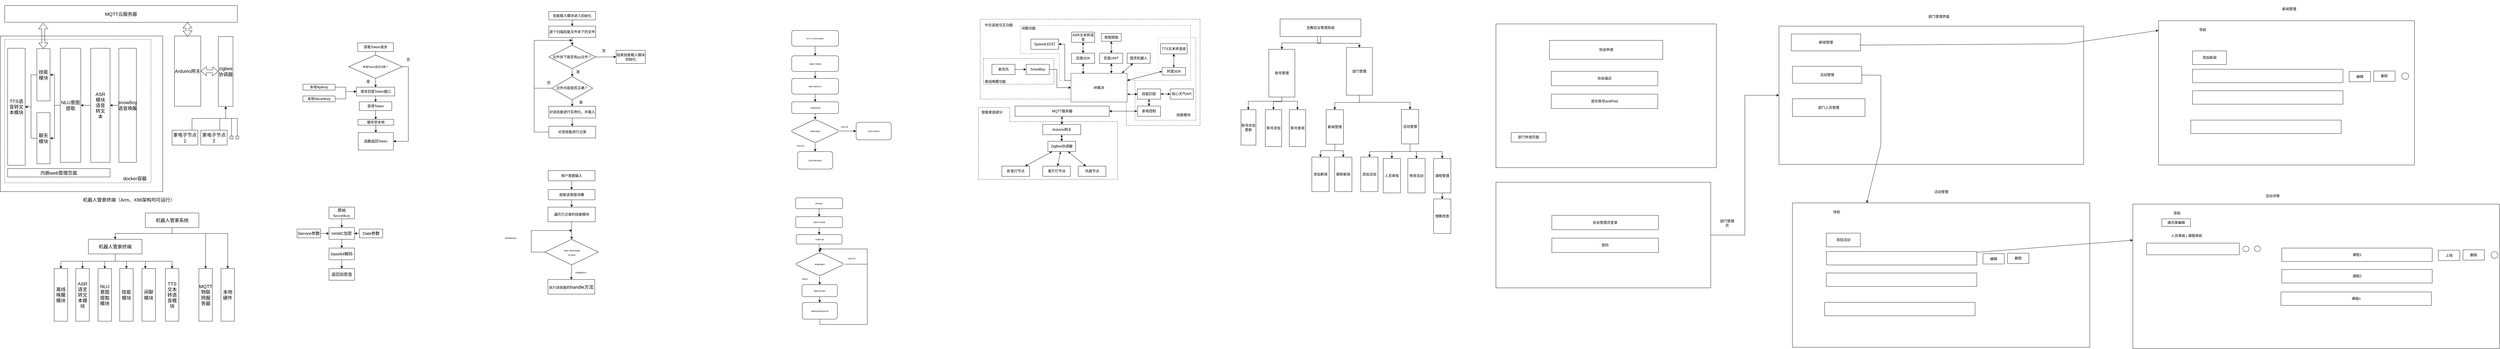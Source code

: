 <mxfile version="18.2.0" type="github">
  <diagram id="7cx7Jvx4WSSWNbDhuWba" name="第 1 页">
    <mxGraphModel dx="1238" dy="641" grid="0" gridSize="10" guides="1" tooltips="1" connect="1" arrows="1" fold="1" page="1" pageScale="1" pageWidth="827" pageHeight="1169" math="0" shadow="0">
      <root>
        <mxCell id="0" />
        <mxCell id="1" parent="0" />
        <mxCell id="3Jm61iDTry_ATPGyhtLo-84" value="" style="shape=corner;whiteSpace=wrap;html=1;rounded=0;shadow=0;glass=0;dashed=1;sketch=0;dx=197;dy=107;rotation=-90;" parent="1" vertex="1">
          <mxGeometry x="3463" y="264.5" width="245.5" height="475.5" as="geometry" />
        </mxCell>
        <mxCell id="3Jm61iDTry_ATPGyhtLo-71" value="" style="shape=corner;whiteSpace=wrap;html=1;rounded=0;shadow=0;glass=0;dashed=1;sketch=0;rotation=90;dx=273;dy=252;" parent="1" vertex="1">
          <mxGeometry x="3547.87" y="-116.24" width="363.43" height="751.13" as="geometry" />
        </mxCell>
        <mxCell id="3Jm61iDTry_ATPGyhtLo-83" value="" style="shape=corner;whiteSpace=wrap;html=1;rounded=0;shadow=0;glass=0;dashed=1;sketch=0;opacity=85;rotation=-180;dx=129;dy=164;" parent="1" vertex="1">
          <mxGeometry x="3883" y="139.76" width="208" height="283.19" as="geometry" />
        </mxCell>
        <mxCell id="3Jm61iDTry_ATPGyhtLo-80" value="" style="shape=corner;whiteSpace=wrap;html=1;rounded=0;shadow=0;glass=0;dashed=1;sketch=0;opacity=65;rotation=90;dx=96;dy=448;" parent="1" vertex="1">
          <mxGeometry x="3687.65" y="-97.44" width="188.2" height="581.48" as="geometry" />
        </mxCell>
        <mxCell id="3Jm61iDTry_ATPGyhtLo-8" value="" style="rounded=0;whiteSpace=wrap;html=1;dashed=1;" parent="1" vertex="1">
          <mxGeometry x="3365" y="211.74" width="241" height="88.13" as="geometry" />
        </mxCell>
        <mxCell id="THJUn3YUo0_ZmjllavNi-1" value="" style="rounded=0;whiteSpace=wrap;html=1;fontSize=16;" parent="1" vertex="1">
          <mxGeometry x="6" y="135.13" width="555" height="531.87" as="geometry" />
        </mxCell>
        <mxCell id="THJUn3YUo0_ZmjllavNi-69" value="" style="rounded=0;whiteSpace=wrap;html=1;fontSize=16;dashed=1;" parent="1" vertex="1">
          <mxGeometry x="21" y="147" width="500" height="490" as="geometry" />
        </mxCell>
        <mxCell id="THJUn3YUo0_ZmjllavNi-3" value="MQTT云服务器" style="rounded=0;whiteSpace=wrap;html=1;fontSize=16;" parent="1" vertex="1">
          <mxGeometry x="21" y="31" width="795" height="57.25" as="geometry" />
        </mxCell>
        <mxCell id="THJUn3YUo0_ZmjllavNi-49" value="" style="edgeStyle=orthogonalEdgeStyle;rounded=0;orthogonalLoop=1;jettySize=auto;html=1;fontSize=16;" parent="1" source="THJUn3YUo0_ZmjllavNi-7" target="THJUn3YUo0_ZmjllavNi-8" edge="1">
          <mxGeometry relative="1" as="geometry" />
        </mxCell>
        <mxCell id="THJUn3YUo0_ZmjllavNi-7" value="snowBoy语音唤醒" style="rounded=0;whiteSpace=wrap;html=1;fontSize=16;" parent="1" vertex="1">
          <mxGeometry x="411" y="177" width="60" height="390" as="geometry" />
        </mxCell>
        <mxCell id="THJUn3YUo0_ZmjllavNi-6" value="TTS语音转文本模块" style="rounded=0;whiteSpace=wrap;html=1;fontSize=16;" parent="1" vertex="1">
          <mxGeometry x="31" y="177" width="60" height="400" as="geometry" />
        </mxCell>
        <mxCell id="THJUn3YUo0_ZmjllavNi-50" value="" style="edgeStyle=orthogonalEdgeStyle;rounded=0;orthogonalLoop=1;jettySize=auto;html=1;fontSize=16;" parent="1" source="THJUn3YUo0_ZmjllavNi-8" target="THJUn3YUo0_ZmjllavNi-10" edge="1">
          <mxGeometry relative="1" as="geometry" />
        </mxCell>
        <mxCell id="THJUn3YUo0_ZmjllavNi-8" value="&lt;blockquote&gt;ASR模块语音转文本&lt;/blockquote&gt;" style="rounded=0;whiteSpace=wrap;html=1;fontSize=16;" parent="1" vertex="1">
          <mxGeometry x="315" y="177" width="66" height="390" as="geometry" />
        </mxCell>
        <mxCell id="THJUn3YUo0_ZmjllavNi-54" value="" style="edgeStyle=orthogonalEdgeStyle;rounded=0;orthogonalLoop=1;jettySize=auto;html=1;fontSize=16;" parent="1" source="THJUn3YUo0_ZmjllavNi-10" target="THJUn3YUo0_ZmjllavNi-15" edge="1">
          <mxGeometry relative="1" as="geometry" />
        </mxCell>
        <mxCell id="THJUn3YUo0_ZmjllavNi-10" value="NLU意图提取" style="rounded=0;whiteSpace=wrap;html=1;fontSize=16;" parent="1" vertex="1">
          <mxGeometry x="211" y="177" width="70" height="390" as="geometry" />
        </mxCell>
        <mxCell id="THJUn3YUo0_ZmjllavNi-52" value="" style="edgeStyle=orthogonalEdgeStyle;rounded=0;orthogonalLoop=1;jettySize=auto;html=1;fontSize=16;" parent="1" source="THJUn3YUo0_ZmjllavNi-12" target="THJUn3YUo0_ZmjllavNi-6" edge="1">
          <mxGeometry relative="1" as="geometry" />
        </mxCell>
        <mxCell id="THJUn3YUo0_ZmjllavNi-12" value="技能模块" style="rounded=0;whiteSpace=wrap;html=1;fontSize=16;" parent="1" vertex="1">
          <mxGeometry x="131" y="178.25" width="45" height="178.75" as="geometry" />
        </mxCell>
        <mxCell id="THJUn3YUo0_ZmjllavNi-53" value="" style="edgeStyle=orthogonalEdgeStyle;rounded=0;orthogonalLoop=1;jettySize=auto;html=1;fontSize=16;" parent="1" source="THJUn3YUo0_ZmjllavNi-15" target="THJUn3YUo0_ZmjllavNi-6" edge="1">
          <mxGeometry relative="1" as="geometry" />
        </mxCell>
        <mxCell id="THJUn3YUo0_ZmjllavNi-15" value="聊天模块" style="rounded=0;whiteSpace=wrap;html=1;fontSize=16;" parent="1" vertex="1">
          <mxGeometry x="131" y="397" width="45" height="175" as="geometry" />
        </mxCell>
        <mxCell id="THJUn3YUo0_ZmjllavNi-24" value="Arduino网关" style="rounded=0;whiteSpace=wrap;html=1;fontSize=16;" parent="1" vertex="1">
          <mxGeometry x="601" y="135.13" width="90" height="240" as="geometry" />
        </mxCell>
        <mxCell id="THJUn3YUo0_ZmjllavNi-36" value="zigbee协调器" style="rounded=0;whiteSpace=wrap;html=1;fontSize=16;" parent="1" vertex="1">
          <mxGeometry x="751" y="137" width="50" height="238.75" as="geometry" />
        </mxCell>
        <mxCell id="THJUn3YUo0_ZmjllavNi-60" value="" style="edgeStyle=orthogonalEdgeStyle;rounded=0;orthogonalLoop=1;jettySize=auto;html=1;fontSize=16;" parent="1" source="THJUn3YUo0_ZmjllavNi-38" target="THJUn3YUo0_ZmjllavNi-36" edge="1">
          <mxGeometry relative="1" as="geometry">
            <Array as="points">
              <mxPoint x="756" y="417" />
              <mxPoint x="776" y="417" />
            </Array>
          </mxGeometry>
        </mxCell>
        <mxCell id="THJUn3YUo0_ZmjllavNi-38" value="家电子节点2" style="rounded=0;whiteSpace=wrap;html=1;fontSize=16;" parent="1" vertex="1">
          <mxGeometry x="691" y="457" width="90" height="51" as="geometry" />
        </mxCell>
        <mxCell id="THJUn3YUo0_ZmjllavNi-62" value="" style="edgeStyle=orthogonalEdgeStyle;rounded=0;orthogonalLoop=1;jettySize=auto;html=1;fontSize=16;" parent="1" source="THJUn3YUo0_ZmjllavNi-39" target="THJUn3YUo0_ZmjllavNi-36" edge="1">
          <mxGeometry relative="1" as="geometry">
            <Array as="points">
              <mxPoint x="661" y="417" />
              <mxPoint x="776" y="417" />
            </Array>
          </mxGeometry>
        </mxCell>
        <mxCell id="THJUn3YUo0_ZmjllavNi-39" value="家电子节点1" style="rounded=0;whiteSpace=wrap;html=1;fontSize=16;" parent="1" vertex="1">
          <mxGeometry x="593" y="457" width="88" height="51" as="geometry" />
        </mxCell>
        <mxCell id="THJUn3YUo0_ZmjllavNi-63" value="" style="edgeStyle=orthogonalEdgeStyle;rounded=0;orthogonalLoop=1;jettySize=auto;html=1;fontSize=16;" parent="1" source="THJUn3YUo0_ZmjllavNi-41" target="THJUn3YUo0_ZmjllavNi-36" edge="1">
          <mxGeometry relative="1" as="geometry">
            <Array as="points">
              <mxPoint x="796" y="417" />
              <mxPoint x="776" y="417" />
            </Array>
          </mxGeometry>
        </mxCell>
        <mxCell id="THJUn3YUo0_ZmjllavNi-41" value="" style="rounded=0;whiteSpace=wrap;html=1;fontSize=16;" parent="1" vertex="1">
          <mxGeometry x="791" y="477" width="10" height="10" as="geometry" />
        </mxCell>
        <mxCell id="THJUn3YUo0_ZmjllavNi-64" value="" style="edgeStyle=orthogonalEdgeStyle;rounded=0;orthogonalLoop=1;jettySize=auto;html=1;fontSize=16;" parent="1" source="THJUn3YUo0_ZmjllavNi-42" target="THJUn3YUo0_ZmjllavNi-36" edge="1">
          <mxGeometry relative="1" as="geometry">
            <Array as="points">
              <mxPoint x="816" y="417" />
              <mxPoint x="776" y="417" />
            </Array>
          </mxGeometry>
        </mxCell>
        <mxCell id="THJUn3YUo0_ZmjllavNi-42" value="" style="rounded=0;whiteSpace=wrap;html=1;fontSize=16;" parent="1" vertex="1">
          <mxGeometry x="811" y="477" width="10" height="10" as="geometry" />
        </mxCell>
        <mxCell id="THJUn3YUo0_ZmjllavNi-48" value="内嵌web管理页面" style="rounded=0;whiteSpace=wrap;html=1;fontSize=16;" parent="1" vertex="1">
          <mxGeometry x="31" y="588.25" width="350" height="28.75" as="geometry" />
        </mxCell>
        <mxCell id="THJUn3YUo0_ZmjllavNi-55" value="" style="edgeStyle=orthogonalEdgeStyle;rounded=0;orthogonalLoop=1;jettySize=auto;html=1;exitX=0;exitY=0.5;exitDx=0;exitDy=0;entryX=1;entryY=0.5;entryDx=0;entryDy=0;fontSize=16;" parent="1" source="THJUn3YUo0_ZmjllavNi-10" target="THJUn3YUo0_ZmjllavNi-12" edge="1">
          <mxGeometry relative="1" as="geometry">
            <mxPoint x="221.0" y="382.03" as="sourcePoint" />
            <mxPoint x="186.0" y="494.515" as="targetPoint" />
          </mxGeometry>
        </mxCell>
        <mxCell id="THJUn3YUo0_ZmjllavNi-57" value="" style="shape=flexArrow;endArrow=classic;startArrow=classic;html=1;rounded=0;entryX=0.165;entryY=1.05;entryDx=0;entryDy=0;entryPerimeter=0;exitX=0.5;exitY=0;exitDx=0;exitDy=0;fontSize=16;" parent="1" source="THJUn3YUo0_ZmjllavNi-12" target="THJUn3YUo0_ZmjllavNi-3" edge="1">
          <mxGeometry width="100" height="100" relative="1" as="geometry">
            <mxPoint x="571" y="177" as="sourcePoint" />
            <mxPoint x="671" y="77" as="targetPoint" />
          </mxGeometry>
        </mxCell>
        <mxCell id="THJUn3YUo0_ZmjllavNi-58" value="" style="shape=flexArrow;endArrow=classic;startArrow=classic;html=1;rounded=0;entryX=0.165;entryY=1.05;entryDx=0;entryDy=0;entryPerimeter=0;fontSize=16;" parent="1" edge="1">
          <mxGeometry width="100" height="100" relative="1" as="geometry">
            <mxPoint x="646" y="137" as="sourcePoint" />
            <mxPoint x="645.5" y="88.252" as="targetPoint" />
          </mxGeometry>
        </mxCell>
        <mxCell id="THJUn3YUo0_ZmjllavNi-59" value="" style="shape=flexArrow;endArrow=classic;startArrow=classic;html=1;rounded=0;entryX=0;entryY=0.5;entryDx=0;entryDy=0;exitX=1;exitY=0.5;exitDx=0;exitDy=0;fontSize=16;" parent="1" source="THJUn3YUo0_ZmjllavNi-24" target="THJUn3YUo0_ZmjllavNi-36" edge="1">
          <mxGeometry width="100" height="100" relative="1" as="geometry">
            <mxPoint x="691" y="267" as="sourcePoint" />
            <mxPoint x="791" y="167" as="targetPoint" />
          </mxGeometry>
        </mxCell>
        <mxCell id="THJUn3YUo0_ZmjllavNi-61" style="edgeStyle=orthogonalEdgeStyle;rounded=0;orthogonalLoop=1;jettySize=auto;html=1;exitX=0.5;exitY=1;exitDx=0;exitDy=0;fontSize=16;" parent="1" source="THJUn3YUo0_ZmjllavNi-38" target="THJUn3YUo0_ZmjllavNi-38" edge="1">
          <mxGeometry relative="1" as="geometry" />
        </mxCell>
        <mxCell id="THJUn3YUo0_ZmjllavNi-68" value="机器人管家终端（Arm、X86架构均可运行）" style="text;html=1;strokeColor=none;fillColor=none;align=center;verticalAlign=middle;whiteSpace=wrap;rounded=0;fontSize=16;" parent="1" vertex="1">
          <mxGeometry x="246" y="680" width="399.25" height="30" as="geometry" />
        </mxCell>
        <mxCell id="THJUn3YUo0_ZmjllavNi-70" value="docker容器" style="text;html=1;strokeColor=none;fillColor=none;align=center;verticalAlign=middle;whiteSpace=wrap;rounded=0;fontSize=16;" parent="1" vertex="1">
          <mxGeometry x="411" y="607" width="110" height="30" as="geometry" />
        </mxCell>
        <mxCell id="UxHL09E3cX7baKbh302L-11" style="edgeStyle=orthogonalEdgeStyle;rounded=0;orthogonalLoop=1;jettySize=auto;html=1;exitX=0.5;exitY=1;exitDx=0;exitDy=0;entryX=0.5;entryY=0;entryDx=0;entryDy=0;fontSize=16;" parent="1" source="UxHL09E3cX7baKbh302L-1" target="UxHL09E3cX7baKbh302L-10" edge="1">
          <mxGeometry relative="1" as="geometry" />
        </mxCell>
        <mxCell id="UxHL09E3cX7baKbh302L-18" style="edgeStyle=orthogonalEdgeStyle;rounded=0;orthogonalLoop=1;jettySize=auto;html=1;exitX=0.5;exitY=1;exitDx=0;exitDy=0;entryX=0.5;entryY=0;entryDx=0;entryDy=0;fontSize=16;" parent="1" source="UxHL09E3cX7baKbh302L-1" target="UxHL09E3cX7baKbh302L-7" edge="1">
          <mxGeometry relative="1" as="geometry">
            <Array as="points">
              <mxPoint x="593" y="810" />
              <mxPoint x="708" y="810" />
            </Array>
          </mxGeometry>
        </mxCell>
        <mxCell id="UxHL09E3cX7baKbh302L-19" style="edgeStyle=orthogonalEdgeStyle;rounded=0;orthogonalLoop=1;jettySize=auto;html=1;exitX=0.5;exitY=1;exitDx=0;exitDy=0;entryX=0.5;entryY=0;entryDx=0;entryDy=0;fontSize=16;" parent="1" source="UxHL09E3cX7baKbh302L-1" target="UxHL09E3cX7baKbh302L-9" edge="1">
          <mxGeometry relative="1" as="geometry">
            <Array as="points">
              <mxPoint x="593" y="810" />
              <mxPoint x="783" y="810" />
            </Array>
          </mxGeometry>
        </mxCell>
        <mxCell id="UxHL09E3cX7baKbh302L-1" value="机器人管家系统" style="rounded=0;whiteSpace=wrap;html=1;fontSize=16;" parent="1" vertex="1">
          <mxGeometry x="501.5" y="740" width="183" height="50" as="geometry" />
        </mxCell>
        <mxCell id="UxHL09E3cX7baKbh302L-2" value="离线唤醒模块" style="rounded=0;whiteSpace=wrap;html=1;fontSize=16;" parent="1" vertex="1">
          <mxGeometry x="190" y="930" width="46" height="180" as="geometry" />
        </mxCell>
        <mxCell id="UxHL09E3cX7baKbh302L-3" value="ASR语言转文本模块" style="rounded=0;whiteSpace=wrap;html=1;fontSize=16;" parent="1" vertex="1">
          <mxGeometry x="264" y="930" width="46" height="180" as="geometry" />
        </mxCell>
        <mxCell id="UxHL09E3cX7baKbh302L-4" value="NLU意图提取模块" style="rounded=0;whiteSpace=wrap;html=1;fontSize=16;" parent="1" vertex="1">
          <mxGeometry x="340" y="930" width="46" height="180" as="geometry" />
        </mxCell>
        <mxCell id="UxHL09E3cX7baKbh302L-5" value="技能模块" style="rounded=0;whiteSpace=wrap;html=1;fontSize=16;" parent="1" vertex="1">
          <mxGeometry x="414" y="930" width="46" height="180" as="geometry" />
        </mxCell>
        <mxCell id="UxHL09E3cX7baKbh302L-6" value="闲聊模块" style="rounded=0;whiteSpace=wrap;html=1;fontSize=16;" parent="1" vertex="1">
          <mxGeometry x="490" y="930" width="46" height="180" as="geometry" />
        </mxCell>
        <mxCell id="UxHL09E3cX7baKbh302L-7" value="MQTT物联网服务器" style="rounded=0;whiteSpace=wrap;html=1;fontSize=16;" parent="1" vertex="1">
          <mxGeometry x="684.5" y="930" width="46" height="180" as="geometry" />
        </mxCell>
        <mxCell id="UxHL09E3cX7baKbh302L-8" value="TTS文本转语音模块" style="rounded=0;whiteSpace=wrap;html=1;fontSize=16;" parent="1" vertex="1">
          <mxGeometry x="570" y="930" width="46" height="180" as="geometry" />
        </mxCell>
        <mxCell id="UxHL09E3cX7baKbh302L-9" value="本地硬件" style="rounded=0;whiteSpace=wrap;html=1;fontSize=16;" parent="1" vertex="1">
          <mxGeometry x="760" y="930" width="46" height="180" as="geometry" />
        </mxCell>
        <mxCell id="UxHL09E3cX7baKbh302L-12" style="edgeStyle=orthogonalEdgeStyle;rounded=0;orthogonalLoop=1;jettySize=auto;html=1;exitX=0.5;exitY=1;exitDx=0;exitDy=0;entryX=0.5;entryY=0;entryDx=0;entryDy=0;fontSize=16;" parent="1" source="UxHL09E3cX7baKbh302L-10" target="UxHL09E3cX7baKbh302L-2" edge="1">
          <mxGeometry relative="1" as="geometry" />
        </mxCell>
        <mxCell id="UxHL09E3cX7baKbh302L-13" style="edgeStyle=orthogonalEdgeStyle;rounded=0;orthogonalLoop=1;jettySize=auto;html=1;exitX=0.5;exitY=1;exitDx=0;exitDy=0;entryX=0.5;entryY=0;entryDx=0;entryDy=0;fontSize=16;" parent="1" source="UxHL09E3cX7baKbh302L-10" target="UxHL09E3cX7baKbh302L-3" edge="1">
          <mxGeometry relative="1" as="geometry" />
        </mxCell>
        <mxCell id="UxHL09E3cX7baKbh302L-14" style="edgeStyle=orthogonalEdgeStyle;rounded=0;orthogonalLoop=1;jettySize=auto;html=1;exitX=0.5;exitY=1;exitDx=0;exitDy=0;entryX=0.5;entryY=0;entryDx=0;entryDy=0;fontSize=16;" parent="1" source="UxHL09E3cX7baKbh302L-10" target="UxHL09E3cX7baKbh302L-4" edge="1">
          <mxGeometry relative="1" as="geometry" />
        </mxCell>
        <mxCell id="UxHL09E3cX7baKbh302L-15" style="edgeStyle=orthogonalEdgeStyle;rounded=0;orthogonalLoop=1;jettySize=auto;html=1;exitX=0.5;exitY=1;exitDx=0;exitDy=0;entryX=0.5;entryY=0;entryDx=0;entryDy=0;fontSize=16;" parent="1" source="UxHL09E3cX7baKbh302L-10" target="UxHL09E3cX7baKbh302L-5" edge="1">
          <mxGeometry relative="1" as="geometry" />
        </mxCell>
        <mxCell id="UxHL09E3cX7baKbh302L-16" style="edgeStyle=orthogonalEdgeStyle;rounded=0;orthogonalLoop=1;jettySize=auto;html=1;exitX=0.5;exitY=1;exitDx=0;exitDy=0;entryX=0.25;entryY=0;entryDx=0;entryDy=0;fontSize=16;" parent="1" source="UxHL09E3cX7baKbh302L-10" target="UxHL09E3cX7baKbh302L-6" edge="1">
          <mxGeometry relative="1" as="geometry" />
        </mxCell>
        <mxCell id="UxHL09E3cX7baKbh302L-17" style="edgeStyle=orthogonalEdgeStyle;rounded=0;orthogonalLoop=1;jettySize=auto;html=1;exitX=0.5;exitY=1;exitDx=0;exitDy=0;entryX=0.5;entryY=0;entryDx=0;entryDy=0;fontSize=16;" parent="1" source="UxHL09E3cX7baKbh302L-10" target="UxHL09E3cX7baKbh302L-8" edge="1">
          <mxGeometry relative="1" as="geometry" />
        </mxCell>
        <mxCell id="UxHL09E3cX7baKbh302L-10" value="机器人管家终端" style="rounded=0;whiteSpace=wrap;html=1;fontSize=16;" parent="1" vertex="1">
          <mxGeometry x="307" y="830" width="183" height="50" as="geometry" />
        </mxCell>
        <mxCell id="pHx1-qpp0hLuXF07Kn_--3" value="" style="edgeStyle=orthogonalEdgeStyle;rounded=0;orthogonalLoop=1;jettySize=auto;html=1;" parent="1" source="pHx1-qpp0hLuXF07Kn_--1" target="pHx1-qpp0hLuXF07Kn_--2" edge="1">
          <mxGeometry relative="1" as="geometry" />
        </mxCell>
        <mxCell id="pHx1-qpp0hLuXF07Kn_--1" value="获取Token请求" style="rounded=0;whiteSpace=wrap;html=1;" parent="1" vertex="1">
          <mxGeometry x="1227.19" y="158.13" width="121.87" height="30" as="geometry" />
        </mxCell>
        <mxCell id="pHx1-qpp0hLuXF07Kn_--10" value="" style="edgeStyle=orthogonalEdgeStyle;rounded=0;orthogonalLoop=1;jettySize=auto;html=1;fontSize=9;" parent="1" source="pHx1-qpp0hLuXF07Kn_--2" target="pHx1-qpp0hLuXF07Kn_--7" edge="1">
          <mxGeometry relative="1" as="geometry" />
        </mxCell>
        <mxCell id="pHx1-qpp0hLuXF07Kn_--19" style="edgeStyle=orthogonalEdgeStyle;rounded=0;orthogonalLoop=1;jettySize=auto;html=1;exitX=1;exitY=0.5;exitDx=0;exitDy=0;entryX=1;entryY=0.5;entryDx=0;entryDy=0;fontSize=9;" parent="1" source="pHx1-qpp0hLuXF07Kn_--2" target="pHx1-qpp0hLuXF07Kn_--17" edge="1">
          <mxGeometry relative="1" as="geometry" />
        </mxCell>
        <mxCell id="pHx1-qpp0hLuXF07Kn_--2" value="&lt;font style=&quot;font-size: 9px;&quot;&gt;本地Token是否过期？&lt;/font&gt;" style="rhombus;whiteSpace=wrap;html=1;rounded=0;" parent="1" vertex="1">
          <mxGeometry x="1196.25" y="200" width="183.75" height="80" as="geometry" />
        </mxCell>
        <mxCell id="pHx1-qpp0hLuXF07Kn_--24" style="edgeStyle=orthogonalEdgeStyle;rounded=0;orthogonalLoop=1;jettySize=auto;html=1;exitX=1;exitY=0.5;exitDx=0;exitDy=0;entryX=0;entryY=0.5;entryDx=0;entryDy=0;fontSize=9;" parent="1" source="pHx1-qpp0hLuXF07Kn_--4" target="pHx1-qpp0hLuXF07Kn_--7" edge="1">
          <mxGeometry relative="1" as="geometry" />
        </mxCell>
        <mxCell id="pHx1-qpp0hLuXF07Kn_--4" value="本地SecertKey" style="whiteSpace=wrap;html=1;rounded=0;" parent="1" vertex="1">
          <mxGeometry x="1040" y="340" width="110" height="20" as="geometry" />
        </mxCell>
        <mxCell id="pHx1-qpp0hLuXF07Kn_--23" style="edgeStyle=orthogonalEdgeStyle;rounded=0;orthogonalLoop=1;jettySize=auto;html=1;exitX=1;exitY=0.5;exitDx=0;exitDy=0;entryX=0;entryY=0.5;entryDx=0;entryDy=0;fontSize=9;" parent="1" source="pHx1-qpp0hLuXF07Kn_--6" target="pHx1-qpp0hLuXF07Kn_--7" edge="1">
          <mxGeometry relative="1" as="geometry" />
        </mxCell>
        <mxCell id="pHx1-qpp0hLuXF07Kn_--6" value="本地ApiKey" style="whiteSpace=wrap;html=1;rounded=0;" parent="1" vertex="1">
          <mxGeometry x="1040" y="300" width="110" height="20" as="geometry" />
        </mxCell>
        <mxCell id="pHx1-qpp0hLuXF07Kn_--21" value="" style="edgeStyle=orthogonalEdgeStyle;rounded=0;orthogonalLoop=1;jettySize=auto;html=1;fontSize=9;" parent="1" source="pHx1-qpp0hLuXF07Kn_--7" target="pHx1-qpp0hLuXF07Kn_--13" edge="1">
          <mxGeometry relative="1" as="geometry" />
        </mxCell>
        <mxCell id="pHx1-qpp0hLuXF07Kn_--7" value="请求百度Token接口" style="whiteSpace=wrap;html=1;rounded=0;" parent="1" vertex="1">
          <mxGeometry x="1222.66" y="310" width="130.94" height="30" as="geometry" />
        </mxCell>
        <mxCell id="pHx1-qpp0hLuXF07Kn_--16" value="" style="edgeStyle=orthogonalEdgeStyle;rounded=0;orthogonalLoop=1;jettySize=auto;html=1;fontSize=9;" parent="1" source="pHx1-qpp0hLuXF07Kn_--13" target="pHx1-qpp0hLuXF07Kn_--15" edge="1">
          <mxGeometry relative="1" as="geometry" />
        </mxCell>
        <mxCell id="pHx1-qpp0hLuXF07Kn_--18" value="" style="edgeStyle=orthogonalEdgeStyle;rounded=0;orthogonalLoop=1;jettySize=auto;html=1;fontSize=9;" parent="1" source="pHx1-qpp0hLuXF07Kn_--15" target="pHx1-qpp0hLuXF07Kn_--17" edge="1">
          <mxGeometry relative="1" as="geometry" />
        </mxCell>
        <mxCell id="pHx1-qpp0hLuXF07Kn_--15" value="缓存至本地" style="whiteSpace=wrap;html=1;rounded=0;" parent="1" vertex="1">
          <mxGeometry x="1228.13" y="420" width="121.87" height="20" as="geometry" />
        </mxCell>
        <mxCell id="pHx1-qpp0hLuXF07Kn_--17" value="函数返回Token" style="whiteSpace=wrap;html=1;rounded=0;" parent="1" vertex="1">
          <mxGeometry x="1229.06" y="465" width="120" height="60" as="geometry" />
        </mxCell>
        <mxCell id="pHx1-qpp0hLuXF07Kn_--13" value="获得Token" style="whiteSpace=wrap;html=1;rounded=0;" parent="1" vertex="1">
          <mxGeometry x="1232.66" y="360" width="110.94" height="30" as="geometry" />
        </mxCell>
        <mxCell id="BKtJdzFLq2iXJ5Sx43xe-3" value="" style="edgeStyle=orthogonalEdgeStyle;rounded=0;orthogonalLoop=1;jettySize=auto;html=1;fontSize=14;" parent="1" source="BKtJdzFLq2iXJ5Sx43xe-1" target="BKtJdzFLq2iXJ5Sx43xe-2" edge="1">
          <mxGeometry relative="1" as="geometry" />
        </mxCell>
        <mxCell id="BKtJdzFLq2iXJ5Sx43xe-1" value="&lt;span style=&quot;font-size: 14px; font-family: 等线;&quot;&gt;原始&lt;span lang=&quot;EN-US&quot; style=&quot;font-size: 14px;&quot;&gt;SecretKey&lt;/span&gt;&lt;/span&gt;" style="rounded=0;whiteSpace=wrap;html=1;fontSize=14;" parent="1" vertex="1">
          <mxGeometry x="1128.99" y="720" width="87.34" height="40" as="geometry" />
        </mxCell>
        <mxCell id="BKtJdzFLq2iXJ5Sx43xe-9" value="" style="edgeStyle=orthogonalEdgeStyle;rounded=0;orthogonalLoop=1;jettySize=auto;html=1;fontSize=14;" parent="1" source="BKtJdzFLq2iXJ5Sx43xe-2" target="BKtJdzFLq2iXJ5Sx43xe-8" edge="1">
          <mxGeometry relative="1" as="geometry" />
        </mxCell>
        <mxCell id="BKtJdzFLq2iXJ5Sx43xe-2" value="HAMC加密" style="rounded=0;whiteSpace=wrap;html=1;fontSize=14;" parent="1" vertex="1">
          <mxGeometry x="1128.99" y="790" width="87.34" height="40" as="geometry" />
        </mxCell>
        <mxCell id="BKtJdzFLq2iXJ5Sx43xe-6" value="" style="edgeStyle=orthogonalEdgeStyle;rounded=0;orthogonalLoop=1;jettySize=auto;html=1;fontSize=14;" parent="1" source="BKtJdzFLq2iXJ5Sx43xe-4" target="BKtJdzFLq2iXJ5Sx43xe-2" edge="1">
          <mxGeometry relative="1" as="geometry" />
        </mxCell>
        <mxCell id="BKtJdzFLq2iXJ5Sx43xe-4" value="&lt;span lang=&quot;EN-US&quot; style=&quot;font-size: 14px;&quot;&gt;Date参数&lt;/span&gt;" style="rounded=0;whiteSpace=wrap;html=1;fontSize=14;" parent="1" vertex="1">
          <mxGeometry x="1232.66" y="795" width="80" height="30" as="geometry" />
        </mxCell>
        <mxCell id="BKtJdzFLq2iXJ5Sx43xe-7" value="" style="edgeStyle=orthogonalEdgeStyle;rounded=0;orthogonalLoop=1;jettySize=auto;html=1;fontSize=14;" parent="1" source="BKtJdzFLq2iXJ5Sx43xe-5" target="BKtJdzFLq2iXJ5Sx43xe-2" edge="1">
          <mxGeometry relative="1" as="geometry" />
        </mxCell>
        <mxCell id="BKtJdzFLq2iXJ5Sx43xe-5" value="&lt;span lang=&quot;EN-US&quot; style=&quot;font-size: 14px;&quot;&gt;Service参数&lt;/span&gt;" style="rounded=0;whiteSpace=wrap;html=1;fontSize=14;" parent="1" vertex="1">
          <mxGeometry x="1020" y="795" width="80" height="30" as="geometry" />
        </mxCell>
        <mxCell id="BKtJdzFLq2iXJ5Sx43xe-11" value="" style="edgeStyle=orthogonalEdgeStyle;rounded=0;orthogonalLoop=1;jettySize=auto;html=1;fontSize=14;" parent="1" source="BKtJdzFLq2iXJ5Sx43xe-8" target="BKtJdzFLq2iXJ5Sx43xe-10" edge="1">
          <mxGeometry relative="1" as="geometry" />
        </mxCell>
        <mxCell id="BKtJdzFLq2iXJ5Sx43xe-8" value="base64解码" style="rounded=0;whiteSpace=wrap;html=1;fontSize=14;" parent="1" vertex="1">
          <mxGeometry x="1128.99" y="860" width="87.34" height="40" as="geometry" />
        </mxCell>
        <mxCell id="BKtJdzFLq2iXJ5Sx43xe-10" value="返回加密值" style="rounded=0;whiteSpace=wrap;html=1;fontSize=14;" parent="1" vertex="1">
          <mxGeometry x="1128.99" y="930" width="87.34" height="40" as="geometry" />
        </mxCell>
        <mxCell id="BKtJdzFLq2iXJ5Sx43xe-12" value="否" style="text;html=1;strokeColor=none;fillColor=none;align=center;verticalAlign=middle;whiteSpace=wrap;rounded=0;" parent="1" vertex="1">
          <mxGeometry x="1370" y="201.25" width="60" height="30" as="geometry" />
        </mxCell>
        <mxCell id="BKtJdzFLq2iXJ5Sx43xe-13" value="是" style="text;html=1;strokeColor=none;fillColor=none;align=center;verticalAlign=middle;whiteSpace=wrap;rounded=0;" parent="1" vertex="1">
          <mxGeometry x="1232.66" y="275.63" width="60" height="30" as="geometry" />
        </mxCell>
        <mxCell id="BKtJdzFLq2iXJ5Sx43xe-29" value="" style="edgeStyle=orthogonalEdgeStyle;rounded=0;orthogonalLoop=1;jettySize=auto;html=1;" parent="1" source="BKtJdzFLq2iXJ5Sx43xe-27" target="BKtJdzFLq2iXJ5Sx43xe-28" edge="1">
          <mxGeometry relative="1" as="geometry" />
        </mxCell>
        <mxCell id="BKtJdzFLq2iXJ5Sx43xe-27" value="技能载入模块进入初始化" style="rounded=0;whiteSpace=wrap;html=1;" parent="1" vertex="1">
          <mxGeometry x="1880" y="51.25" width="160" height="28.75" as="geometry" />
        </mxCell>
        <mxCell id="BKtJdzFLq2iXJ5Sx43xe-40" value="" style="edgeStyle=orthogonalEdgeStyle;rounded=0;orthogonalLoop=1;jettySize=auto;html=1;" parent="1" source="BKtJdzFLq2iXJ5Sx43xe-28" target="BKtJdzFLq2iXJ5Sx43xe-39" edge="1">
          <mxGeometry relative="1" as="geometry" />
        </mxCell>
        <mxCell id="BKtJdzFLq2iXJ5Sx43xe-28" value="逐个扫描技能文件夹下的文件" style="rounded=0;whiteSpace=wrap;html=1;" parent="1" vertex="1">
          <mxGeometry x="1880" y="101.25" width="160" height="38.75" as="geometry" />
        </mxCell>
        <mxCell id="BKtJdzFLq2iXJ5Sx43xe-33" value="" style="edgeStyle=orthogonalEdgeStyle;rounded=0;orthogonalLoop=1;jettySize=auto;html=1;" parent="1" source="BKtJdzFLq2iXJ5Sx43xe-30" target="BKtJdzFLq2iXJ5Sx43xe-32" edge="1">
          <mxGeometry relative="1" as="geometry" />
        </mxCell>
        <mxCell id="BKtJdzFLq2iXJ5Sx43xe-45" style="edgeStyle=orthogonalEdgeStyle;rounded=0;orthogonalLoop=1;jettySize=auto;html=1;exitX=0;exitY=0.5;exitDx=0;exitDy=0;" parent="1" source="BKtJdzFLq2iXJ5Sx43xe-30" edge="1">
          <mxGeometry relative="1" as="geometry">
            <mxPoint x="1960" y="150" as="targetPoint" />
            <Array as="points">
              <mxPoint x="1830" y="313" />
              <mxPoint x="1830" y="150" />
              <mxPoint x="1880" y="150" />
            </Array>
          </mxGeometry>
        </mxCell>
        <mxCell id="BKtJdzFLq2iXJ5Sx43xe-30" value="文件内容是否正确？" style="rhombus;whiteSpace=wrap;html=1;rounded=0;" parent="1" vertex="1">
          <mxGeometry x="1890" y="273.44" width="140" height="80" as="geometry" />
        </mxCell>
        <mxCell id="BKtJdzFLq2iXJ5Sx43xe-37" value="" style="edgeStyle=orthogonalEdgeStyle;rounded=0;orthogonalLoop=1;jettySize=auto;html=1;" parent="1" source="BKtJdzFLq2iXJ5Sx43xe-32" target="BKtJdzFLq2iXJ5Sx43xe-36" edge="1">
          <mxGeometry relative="1" as="geometry" />
        </mxCell>
        <mxCell id="BKtJdzFLq2iXJ5Sx43xe-32" value="对该技能进行实例化，并载入" style="whiteSpace=wrap;html=1;rounded=0;" parent="1" vertex="1">
          <mxGeometry x="1880" y="375.31" width="160" height="40" as="geometry" />
        </mxCell>
        <mxCell id="BKtJdzFLq2iXJ5Sx43xe-48" style="edgeStyle=orthogonalEdgeStyle;rounded=0;orthogonalLoop=1;jettySize=auto;html=1;exitX=0;exitY=0.5;exitDx=0;exitDy=0;" parent="1" source="BKtJdzFLq2iXJ5Sx43xe-36" edge="1">
          <mxGeometry relative="1" as="geometry">
            <mxPoint x="1960" y="150" as="targetPoint" />
            <Array as="points">
              <mxPoint x="1830" y="463" />
              <mxPoint x="1830" y="150" />
            </Array>
          </mxGeometry>
        </mxCell>
        <mxCell id="BKtJdzFLq2iXJ5Sx43xe-36" value="对该技能进行记录" style="whiteSpace=wrap;html=1;rounded=0;" parent="1" vertex="1">
          <mxGeometry x="1880" y="443.44" width="160" height="40" as="geometry" />
        </mxCell>
        <mxCell id="BKtJdzFLq2iXJ5Sx43xe-41" value="" style="edgeStyle=orthogonalEdgeStyle;rounded=0;orthogonalLoop=1;jettySize=auto;html=1;" parent="1" source="BKtJdzFLq2iXJ5Sx43xe-39" target="BKtJdzFLq2iXJ5Sx43xe-30" edge="1">
          <mxGeometry relative="1" as="geometry" />
        </mxCell>
        <mxCell id="BKtJdzFLq2iXJ5Sx43xe-50" value="" style="edgeStyle=orthogonalEdgeStyle;rounded=0;orthogonalLoop=1;jettySize=auto;html=1;" parent="1" source="BKtJdzFLq2iXJ5Sx43xe-39" target="BKtJdzFLq2iXJ5Sx43xe-49" edge="1">
          <mxGeometry relative="1" as="geometry" />
        </mxCell>
        <mxCell id="BKtJdzFLq2iXJ5Sx43xe-39" value="文件夹下是否有py文件？" style="rhombus;whiteSpace=wrap;html=1;rounded=0;" parent="1" vertex="1">
          <mxGeometry x="1880" y="166.57" width="160" height="80" as="geometry" />
        </mxCell>
        <mxCell id="BKtJdzFLq2iXJ5Sx43xe-42" value="是" style="text;html=1;strokeColor=none;fillColor=none;align=center;verticalAlign=middle;whiteSpace=wrap;rounded=0;" parent="1" vertex="1">
          <mxGeometry x="1950" y="243.44" width="60" height="30" as="geometry" />
        </mxCell>
        <mxCell id="BKtJdzFLq2iXJ5Sx43xe-43" value="是" style="text;html=1;strokeColor=none;fillColor=none;align=center;verticalAlign=middle;whiteSpace=wrap;rounded=0;" parent="1" vertex="1">
          <mxGeometry x="1960" y="347.19" width="60" height="30" as="geometry" />
        </mxCell>
        <mxCell id="BKtJdzFLq2iXJ5Sx43xe-44" value="否" style="text;html=1;strokeColor=none;fillColor=none;align=center;verticalAlign=middle;whiteSpace=wrap;rounded=0;" parent="1" vertex="1">
          <mxGeometry x="1850" y="280" width="60" height="30" as="geometry" />
        </mxCell>
        <mxCell id="BKtJdzFLq2iXJ5Sx43xe-49" value="结束技能载入模块初始化" style="whiteSpace=wrap;html=1;rounded=0;" parent="1" vertex="1">
          <mxGeometry x="2110" y="184" width="100" height="45.14" as="geometry" />
        </mxCell>
        <mxCell id="BKtJdzFLq2iXJ5Sx43xe-51" value="否" style="text;html=1;strokeColor=none;fillColor=none;align=center;verticalAlign=middle;whiteSpace=wrap;rounded=0;" parent="1" vertex="1">
          <mxGeometry x="2038" y="171.25" width="60" height="30" as="geometry" />
        </mxCell>
        <mxCell id="BKtJdzFLq2iXJ5Sx43xe-56" value="" style="edgeStyle=orthogonalEdgeStyle;rounded=0;orthogonalLoop=1;jettySize=auto;html=1;" parent="1" source="BKtJdzFLq2iXJ5Sx43xe-54" target="BKtJdzFLq2iXJ5Sx43xe-55" edge="1">
          <mxGeometry relative="1" as="geometry" />
        </mxCell>
        <mxCell id="BKtJdzFLq2iXJ5Sx43xe-54" value="用户意图输入" style="rounded=0;whiteSpace=wrap;html=1;" parent="1" vertex="1">
          <mxGeometry x="1878" y="595" width="160" height="35" as="geometry" />
        </mxCell>
        <mxCell id="BKtJdzFLq2iXJ5Sx43xe-58" value="" style="edgeStyle=orthogonalEdgeStyle;rounded=0;orthogonalLoop=1;jettySize=auto;html=1;" parent="1" source="BKtJdzFLq2iXJ5Sx43xe-55" target="BKtJdzFLq2iXJ5Sx43xe-57" edge="1">
          <mxGeometry relative="1" as="geometry" />
        </mxCell>
        <mxCell id="BKtJdzFLq2iXJ5Sx43xe-55" value="提取该意图词槽" style="rounded=0;whiteSpace=wrap;html=1;" parent="1" vertex="1">
          <mxGeometry x="1878" y="660" width="160" height="35" as="geometry" />
        </mxCell>
        <mxCell id="BKtJdzFLq2iXJ5Sx43xe-60" value="" style="edgeStyle=orthogonalEdgeStyle;rounded=0;orthogonalLoop=1;jettySize=auto;html=1;" parent="1" source="BKtJdzFLq2iXJ5Sx43xe-57" target="BKtJdzFLq2iXJ5Sx43xe-59" edge="1">
          <mxGeometry relative="1" as="geometry" />
        </mxCell>
        <mxCell id="BKtJdzFLq2iXJ5Sx43xe-57" value="遍历已记录的技能模块" style="rounded=0;whiteSpace=wrap;html=1;" parent="1" vertex="1">
          <mxGeometry x="1877" y="720" width="162" height="50" as="geometry" />
        </mxCell>
        <mxCell id="BKtJdzFLq2iXJ5Sx43xe-63" style="edgeStyle=orthogonalEdgeStyle;rounded=0;orthogonalLoop=1;jettySize=auto;html=1;exitX=0;exitY=0.5;exitDx=0;exitDy=0;fontSize=5;" parent="1" source="BKtJdzFLq2iXJ5Sx43xe-59" edge="1">
          <mxGeometry relative="1" as="geometry">
            <mxPoint x="1960" y="800" as="targetPoint" />
            <Array as="points">
              <mxPoint x="1820" y="874" />
              <mxPoint x="1820" y="800" />
              <mxPoint x="1877" y="800" />
            </Array>
          </mxGeometry>
        </mxCell>
        <mxCell id="BKtJdzFLq2iXJ5Sx43xe-65" value="" style="edgeStyle=orthogonalEdgeStyle;rounded=0;orthogonalLoop=1;jettySize=auto;html=1;fontSize=5;" parent="1" source="BKtJdzFLq2iXJ5Sx43xe-59" target="BKtJdzFLq2iXJ5Sx43xe-64" edge="1">
          <mxGeometry relative="1" as="geometry" />
        </mxCell>
        <mxCell id="BKtJdzFLq2iXJ5Sx43xe-59" value="&lt;font style=&quot;font-size: 5px;&quot;&gt;调用每个技能的匹配函数&lt;br&gt;进行进匹配&lt;/font&gt;" style="rhombus;whiteSpace=wrap;html=1;rounded=0;" parent="1" vertex="1">
          <mxGeometry x="1866.5" y="830" width="183" height="87.5" as="geometry" />
        </mxCell>
        <mxCell id="BKtJdzFLq2iXJ5Sx43xe-64" value="执行该技能的&lt;span style=&quot;font-size:12.0pt;font-family:&lt;br/&gt;等线;mso-ascii-theme-font:minor-latin;mso-fareast-theme-font:minor-fareast;&lt;br/&gt;mso-hansi-theme-font:minor-latin;mso-bidi-font-family:&amp;quot;Times New Roman&amp;quot;;&lt;br/&gt;mso-bidi-theme-font:minor-bidi;mso-ansi-language:EN-US;mso-fareast-language:&lt;br/&gt;ZH-CN;mso-bidi-language:AR-SA&quot; lang=&quot;EN-US&quot;&gt;handle方法&lt;/span&gt;" style="whiteSpace=wrap;html=1;rounded=0;" parent="1" vertex="1">
          <mxGeometry x="1877" y="967.5" width="160" height="50" as="geometry" />
        </mxCell>
        <mxCell id="BKtJdzFLq2iXJ5Sx43xe-66" value="匹配函数返回false" style="text;html=1;strokeColor=none;fillColor=none;align=center;verticalAlign=middle;whiteSpace=wrap;rounded=0;fontSize=5;" parent="1" vertex="1">
          <mxGeometry x="1720" y="810" width="60" height="30" as="geometry" />
        </mxCell>
        <mxCell id="BKtJdzFLq2iXJ5Sx43xe-67" value="匹配函数返回true" style="text;html=1;strokeColor=none;fillColor=none;align=center;verticalAlign=middle;whiteSpace=wrap;rounded=0;fontSize=5;" parent="1" vertex="1">
          <mxGeometry x="1960" y="927.5" width="60" height="30" as="geometry" />
        </mxCell>
        <mxCell id="BKtJdzFLq2iXJ5Sx43xe-70" value="" style="edgeStyle=orthogonalEdgeStyle;rounded=0;orthogonalLoop=1;jettySize=auto;html=1;fontSize=5;" parent="1" source="BKtJdzFLq2iXJ5Sx43xe-68" target="BKtJdzFLq2iXJ5Sx43xe-69" edge="1">
          <mxGeometry relative="1" as="geometry" />
        </mxCell>
        <mxCell id="BKtJdzFLq2iXJ5Sx43xe-68" value="MQTTContro类开始初始化" style="rounded=1;whiteSpace=wrap;html=1;fontSize=5;" parent="1" vertex="1">
          <mxGeometry x="2710" y="116.09" width="160" height="53.75" as="geometry" />
        </mxCell>
        <mxCell id="BKtJdzFLq2iXJ5Sx43xe-72" value="" style="edgeStyle=orthogonalEdgeStyle;rounded=0;orthogonalLoop=1;jettySize=auto;html=1;fontSize=5;" parent="1" source="BKtJdzFLq2iXJ5Sx43xe-69" target="BKtJdzFLq2iXJ5Sx43xe-71" edge="1">
          <mxGeometry relative="1" as="geometry" />
        </mxCell>
        <mxCell id="BKtJdzFLq2iXJ5Sx43xe-69" value="连接MQTT服务器" style="rounded=1;whiteSpace=wrap;html=1;fontSize=5;" parent="1" vertex="1">
          <mxGeometry x="2710" y="202.66" width="160" height="53.75" as="geometry" />
        </mxCell>
        <mxCell id="BKtJdzFLq2iXJ5Sx43xe-74" value="" style="edgeStyle=orthogonalEdgeStyle;rounded=0;orthogonalLoop=1;jettySize=auto;html=1;fontSize=5;" parent="1" source="BKtJdzFLq2iXJ5Sx43xe-71" target="BKtJdzFLq2iXJ5Sx43xe-73" edge="1">
          <mxGeometry relative="1" as="geometry" />
        </mxCell>
        <mxCell id="BKtJdzFLq2iXJ5Sx43xe-71" value="向硬件主题发布命令" style="rounded=1;whiteSpace=wrap;html=1;fontSize=5;" parent="1" vertex="1">
          <mxGeometry x="2710" y="280" width="160" height="53.75" as="geometry" />
        </mxCell>
        <mxCell id="BKtJdzFLq2iXJ5Sx43xe-76" value="" style="edgeStyle=orthogonalEdgeStyle;rounded=0;orthogonalLoop=1;jettySize=auto;html=1;fontSize=5;" parent="1" source="BKtJdzFLq2iXJ5Sx43xe-73" target="BKtJdzFLq2iXJ5Sx43xe-75" edge="1">
          <mxGeometry relative="1" as="geometry" />
        </mxCell>
        <mxCell id="BKtJdzFLq2iXJ5Sx43xe-73" value="订阅服务端主题" style="rounded=1;whiteSpace=wrap;html=1;fontSize=5;" parent="1" vertex="1">
          <mxGeometry x="2710" y="360" width="160" height="40" as="geometry" />
        </mxCell>
        <mxCell id="BKtJdzFLq2iXJ5Sx43xe-78" value="" style="edgeStyle=orthogonalEdgeStyle;rounded=0;orthogonalLoop=1;jettySize=auto;html=1;fontSize=5;" parent="1" source="BKtJdzFLq2iXJ5Sx43xe-75" target="BKtJdzFLq2iXJ5Sx43xe-77" edge="1">
          <mxGeometry relative="1" as="geometry" />
        </mxCell>
        <mxCell id="BKtJdzFLq2iXJ5Sx43xe-80" value="" style="edgeStyle=orthogonalEdgeStyle;rounded=0;orthogonalLoop=1;jettySize=auto;html=1;fontSize=5;" parent="1" source="BKtJdzFLq2iXJ5Sx43xe-75" target="BKtJdzFLq2iXJ5Sx43xe-79" edge="1">
          <mxGeometry relative="1" as="geometry" />
        </mxCell>
        <mxCell id="BKtJdzFLq2iXJ5Sx43xe-75" value="等待硬件端回复" style="rhombus;whiteSpace=wrap;html=1;fontSize=5;rounded=1;" parent="1" vertex="1">
          <mxGeometry x="2705" y="420" width="170" height="80" as="geometry" />
        </mxCell>
        <mxCell id="BKtJdzFLq2iXJ5Sx43xe-77" value="回复用户兜底内容" style="whiteSpace=wrap;html=1;fontSize=5;rounded=1;" parent="1" vertex="1">
          <mxGeometry x="2930" y="430" width="120" height="60" as="geometry" />
        </mxCell>
        <mxCell id="BKtJdzFLq2iXJ5Sx43xe-79" value="回复用户硬件端消息" style="whiteSpace=wrap;html=1;fontSize=5;rounded=1;" parent="1" vertex="1">
          <mxGeometry x="2730" y="530" width="120" height="60" as="geometry" />
        </mxCell>
        <mxCell id="BKtJdzFLq2iXJ5Sx43xe-81" value="无回复内容" style="text;html=1;strokeColor=none;fillColor=none;align=center;verticalAlign=middle;whiteSpace=wrap;rounded=0;fontSize=5;" parent="1" vertex="1">
          <mxGeometry x="2850" y="430" width="80" height="30" as="geometry" />
        </mxCell>
        <mxCell id="BKtJdzFLq2iXJ5Sx43xe-82" value="有回复内容" style="text;html=1;strokeColor=none;fillColor=none;align=center;verticalAlign=middle;whiteSpace=wrap;rounded=0;fontSize=5;" parent="1" vertex="1">
          <mxGeometry x="2700" y="495" width="80" height="30" as="geometry" />
        </mxCell>
        <mxCell id="LS4qXKJ-R3TEnlSoolI_-2" value="" style="edgeStyle=orthogonalEdgeStyle;rounded=0;orthogonalLoop=1;jettySize=auto;html=1;fontSize=5;" parent="1" source="LS4qXKJ-R3TEnlSoolI_-3" target="LS4qXKJ-R3TEnlSoolI_-5" edge="1">
          <mxGeometry relative="1" as="geometry" />
        </mxCell>
        <mxCell id="LS4qXKJ-R3TEnlSoolI_-3" value="硬件初始化" style="rounded=1;whiteSpace=wrap;html=1;fontSize=5;" parent="1" vertex="1">
          <mxGeometry x="2723.25" y="688" width="160.5" height="37.37" as="geometry" />
        </mxCell>
        <mxCell id="LS4qXKJ-R3TEnlSoolI_-4" value="" style="edgeStyle=orthogonalEdgeStyle;rounded=0;orthogonalLoop=1;jettySize=auto;html=1;fontSize=5;" parent="1" source="LS4qXKJ-R3TEnlSoolI_-5" target="LS4qXKJ-R3TEnlSoolI_-7" edge="1">
          <mxGeometry relative="1" as="geometry" />
        </mxCell>
        <mxCell id="LS4qXKJ-R3TEnlSoolI_-5" value="连接MQTT服务器" style="rounded=1;whiteSpace=wrap;html=1;fontSize=5;" parent="1" vertex="1">
          <mxGeometry x="2723.75" y="752.68" width="160" height="37.32" as="geometry" />
        </mxCell>
        <mxCell id="LS4qXKJ-R3TEnlSoolI_-17" value="" style="edgeStyle=orthogonalEdgeStyle;rounded=0;orthogonalLoop=1;jettySize=auto;html=1;" parent="1" source="LS4qXKJ-R3TEnlSoolI_-7" target="LS4qXKJ-R3TEnlSoolI_-12" edge="1">
          <mxGeometry relative="1" as="geometry" />
        </mxCell>
        <mxCell id="LS4qXKJ-R3TEnlSoolI_-7" value="订阅硬件主题" style="rounded=1;whiteSpace=wrap;html=1;fontSize=5;" parent="1" vertex="1">
          <mxGeometry x="2725.5" y="814" width="156.5" height="32.09" as="geometry" />
        </mxCell>
        <mxCell id="LS4qXKJ-R3TEnlSoolI_-11" value="" style="edgeStyle=orthogonalEdgeStyle;rounded=0;orthogonalLoop=1;jettySize=auto;html=1;fontSize=5;" parent="1" source="LS4qXKJ-R3TEnlSoolI_-12" target="LS4qXKJ-R3TEnlSoolI_-14" edge="1">
          <mxGeometry relative="1" as="geometry" />
        </mxCell>
        <mxCell id="LS4qXKJ-R3TEnlSoolI_-18" style="edgeStyle=orthogonalEdgeStyle;rounded=0;orthogonalLoop=1;jettySize=auto;html=1;exitX=1;exitY=0.5;exitDx=0;exitDy=0;" parent="1" source="LS4qXKJ-R3TEnlSoolI_-12" edge="1">
          <mxGeometry relative="1" as="geometry">
            <mxPoint x="2803" y="863" as="targetPoint" />
            <Array as="points">
              <mxPoint x="2968" y="915" />
              <mxPoint x="2968" y="863" />
            </Array>
          </mxGeometry>
        </mxCell>
        <mxCell id="LS4qXKJ-R3TEnlSoolI_-12" value="等待服务端指令" style="rhombus;whiteSpace=wrap;html=1;fontSize=5;rounded=1;" parent="1" vertex="1">
          <mxGeometry x="2720.5" y="875" width="170" height="80" as="geometry" />
        </mxCell>
        <mxCell id="LS4qXKJ-R3TEnlSoolI_-20" value="" style="edgeStyle=orthogonalEdgeStyle;rounded=0;orthogonalLoop=1;jettySize=auto;html=1;" parent="1" source="LS4qXKJ-R3TEnlSoolI_-14" target="LS4qXKJ-R3TEnlSoolI_-19" edge="1">
          <mxGeometry relative="1" as="geometry" />
        </mxCell>
        <mxCell id="LS4qXKJ-R3TEnlSoolI_-14" value="根据指令执行操作" style="whiteSpace=wrap;html=1;fontSize=5;rounded=1;" parent="1" vertex="1">
          <mxGeometry x="2745" y="985" width="121" height="41" as="geometry" />
        </mxCell>
        <mxCell id="LS4qXKJ-R3TEnlSoolI_-15" value="无回复内容" style="text;html=1;strokeColor=none;fillColor=none;align=center;verticalAlign=middle;whiteSpace=wrap;rounded=0;fontSize=5;" parent="1" vertex="1">
          <mxGeometry x="2875" y="880" width="80" height="30" as="geometry" />
        </mxCell>
        <mxCell id="LS4qXKJ-R3TEnlSoolI_-16" value="收到指令" style="text;html=1;strokeColor=none;fillColor=none;align=center;verticalAlign=middle;whiteSpace=wrap;rounded=0;fontSize=5;" parent="1" vertex="1">
          <mxGeometry x="2715" y="950.0" width="80" height="30" as="geometry" />
        </mxCell>
        <mxCell id="LS4qXKJ-R3TEnlSoolI_-19" value="向服务端主题发布回复消息" style="whiteSpace=wrap;html=1;fontSize=5;rounded=1;" parent="1" vertex="1">
          <mxGeometry x="2746" y="1046" width="120" height="57" as="geometry" />
        </mxCell>
        <mxCell id="LS4qXKJ-R3TEnlSoolI_-22" style="edgeStyle=orthogonalEdgeStyle;rounded=0;orthogonalLoop=1;jettySize=auto;html=1;exitX=0.5;exitY=1;exitDx=0;exitDy=0;" parent="1" source="LS4qXKJ-R3TEnlSoolI_-19" edge="1">
          <mxGeometry relative="1" as="geometry">
            <mxPoint x="2803" y="863" as="targetPoint" />
            <Array as="points">
              <mxPoint x="2806" y="1121" />
              <mxPoint x="2968" y="1121" />
              <mxPoint x="2968" y="863" />
            </Array>
          </mxGeometry>
        </mxCell>
        <mxCell id="3Jm61iDTry_ATPGyhtLo-6" value="" style="edgeStyle=orthogonalEdgeStyle;rounded=0;orthogonalLoop=1;jettySize=auto;html=1;" parent="1" source="3Jm61iDTry_ATPGyhtLo-1" target="3Jm61iDTry_ATPGyhtLo-5" edge="1">
          <mxGeometry relative="1" as="geometry" />
        </mxCell>
        <mxCell id="3Jm61iDTry_ATPGyhtLo-1" value="麦克风" style="rounded=0;whiteSpace=wrap;html=1;" parent="1" vertex="1">
          <mxGeometry x="3394" y="231.87" width="79" height="35" as="geometry" />
        </mxCell>
        <mxCell id="3Jm61iDTry_ATPGyhtLo-18" style="edgeStyle=orthogonalEdgeStyle;rounded=0;orthogonalLoop=1;jettySize=auto;html=1;exitX=0;exitY=0.25;exitDx=0;exitDy=0;entryX=1;entryY=0.5;entryDx=0;entryDy=0;" parent="1" source="3Jm61iDTry_ATPGyhtLo-4" target="3Jm61iDTry_ATPGyhtLo-17" edge="1">
          <mxGeometry relative="1" as="geometry" />
        </mxCell>
        <mxCell id="3Jm61iDTry_ATPGyhtLo-31" style="rounded=0;orthogonalLoop=1;jettySize=auto;html=1;exitX=0.905;exitY=-0.007;exitDx=0;exitDy=0;entryX=0.25;entryY=1;entryDx=0;entryDy=0;startArrow=classicThin;startFill=1;exitPerimeter=0;" parent="1" source="3Jm61iDTry_ATPGyhtLo-4" target="3Jm61iDTry_ATPGyhtLo-28" edge="1">
          <mxGeometry relative="1" as="geometry" />
        </mxCell>
        <mxCell id="3Jm61iDTry_ATPGyhtLo-33" style="edgeStyle=none;rounded=0;orthogonalLoop=1;jettySize=auto;html=1;exitX=1.001;exitY=0.731;exitDx=0;exitDy=0;startArrow=classicThin;startFill=1;exitPerimeter=0;" parent="1" source="3Jm61iDTry_ATPGyhtLo-4" target="3Jm61iDTry_ATPGyhtLo-32" edge="1">
          <mxGeometry relative="1" as="geometry">
            <mxPoint x="3856" y="307.44" as="sourcePoint" />
          </mxGeometry>
        </mxCell>
        <mxCell id="3Jm61iDTry_ATPGyhtLo-4" value="树莓派" style="rounded=0;whiteSpace=wrap;html=1;opacity=85;" parent="1" vertex="1">
          <mxGeometry x="3664" y="262.62" width="192" height="98" as="geometry" />
        </mxCell>
        <mxCell id="3Jm61iDTry_ATPGyhtLo-7" value="" style="edgeStyle=orthogonalEdgeStyle;rounded=0;orthogonalLoop=1;jettySize=auto;html=1;" parent="1" source="3Jm61iDTry_ATPGyhtLo-5" target="3Jm61iDTry_ATPGyhtLo-4" edge="1">
          <mxGeometry relative="1" as="geometry">
            <Array as="points">
              <mxPoint x="3616" y="249.62" />
              <mxPoint x="3616" y="311.62" />
            </Array>
          </mxGeometry>
        </mxCell>
        <mxCell id="3Jm61iDTry_ATPGyhtLo-5" value="SnowBoy" style="rounded=0;whiteSpace=wrap;html=1;" parent="1" vertex="1">
          <mxGeometry x="3511" y="231.87" width="79" height="35" as="geometry" />
        </mxCell>
        <mxCell id="3Jm61iDTry_ATPGyhtLo-9" value="离线唤醒功能" style="text;html=1;strokeColor=none;fillColor=none;align=center;verticalAlign=middle;whiteSpace=wrap;rounded=0;dashed=1;" parent="1" vertex="1">
          <mxGeometry x="3363" y="275.62" width="85" height="30" as="geometry" />
        </mxCell>
        <mxCell id="3Jm61iDTry_ATPGyhtLo-10" value="ASR文本转语音" style="rounded=0;whiteSpace=wrap;html=1;" parent="1" vertex="1">
          <mxGeometry x="3666" y="121.71" width="79" height="35" as="geometry" />
        </mxCell>
        <mxCell id="3Jm61iDTry_ATPGyhtLo-14" value="百度SDK" style="rounded=0;whiteSpace=wrap;html=1;" parent="1" vertex="1">
          <mxGeometry x="3666" y="193.75" width="79" height="35" as="geometry" />
        </mxCell>
        <mxCell id="3Jm61iDTry_ATPGyhtLo-15" value="" style="endArrow=classic;startArrow=classic;html=1;rounded=0;entryX=0.5;entryY=1;entryDx=0;entryDy=0;exitX=0.5;exitY=0;exitDx=0;exitDy=0;" parent="1" source="3Jm61iDTry_ATPGyhtLo-14" target="3Jm61iDTry_ATPGyhtLo-10" edge="1">
          <mxGeometry width="50" height="50" relative="1" as="geometry">
            <mxPoint x="3540" y="206.62" as="sourcePoint" />
            <mxPoint x="3590" y="156.62" as="targetPoint" />
          </mxGeometry>
        </mxCell>
        <mxCell id="3Jm61iDTry_ATPGyhtLo-16" value="" style="endArrow=classic;startArrow=classic;html=1;rounded=0;entryX=0.5;entryY=1;entryDx=0;entryDy=0;" parent="1" target="3Jm61iDTry_ATPGyhtLo-14" edge="1">
          <mxGeometry width="50" height="50" relative="1" as="geometry">
            <mxPoint x="3706" y="264.62" as="sourcePoint" />
            <mxPoint x="3713.5" y="166.71" as="targetPoint" />
          </mxGeometry>
        </mxCell>
        <mxCell id="3Jm61iDTry_ATPGyhtLo-17" value="SpieedLED灯" style="rounded=0;whiteSpace=wrap;html=1;" parent="1" vertex="1">
          <mxGeometry x="3527" y="145.62" width="95" height="35" as="geometry" />
        </mxCell>
        <mxCell id="3Jm61iDTry_ATPGyhtLo-19" value="意图提取" style="rounded=0;whiteSpace=wrap;html=1;" parent="1" vertex="1">
          <mxGeometry x="3768" y="126.55" width="68" height="26.5" as="geometry" />
        </mxCell>
        <mxCell id="3Jm61iDTry_ATPGyhtLo-20" value="百度UNIT" style="rounded=0;whiteSpace=wrap;html=1;" parent="1" vertex="1">
          <mxGeometry x="3762" y="193.75" width="79" height="35" as="geometry" />
        </mxCell>
        <mxCell id="3Jm61iDTry_ATPGyhtLo-21" value="" style="endArrow=classic;startArrow=classic;html=1;rounded=0;entryX=0.5;entryY=1;entryDx=0;entryDy=0;exitX=0.5;exitY=0;exitDx=0;exitDy=0;" parent="1" target="3Jm61iDTry_ATPGyhtLo-19" edge="1">
          <mxGeometry width="50" height="50" relative="1" as="geometry">
            <mxPoint x="3802" y="193.75" as="sourcePoint" />
            <mxPoint x="3686.5" y="156.62" as="targetPoint" />
          </mxGeometry>
        </mxCell>
        <mxCell id="3Jm61iDTry_ATPGyhtLo-22" value="" style="endArrow=classic;startArrow=classic;html=1;rounded=0;entryX=0.5;entryY=1;entryDx=0;entryDy=0;" parent="1" edge="1">
          <mxGeometry width="50" height="50" relative="1" as="geometry">
            <mxPoint x="3802" y="262.62" as="sourcePoint" />
            <mxPoint x="3802" y="228.75" as="targetPoint" />
          </mxGeometry>
        </mxCell>
        <mxCell id="3Jm61iDTry_ATPGyhtLo-28" value="图灵机器人" style="rounded=0;whiteSpace=wrap;html=1;" parent="1" vertex="1">
          <mxGeometry x="3856" y="193.75" width="79" height="35" as="geometry" />
        </mxCell>
        <mxCell id="3Jm61iDTry_ATPGyhtLo-35" value="" style="edgeStyle=none;rounded=0;orthogonalLoop=1;jettySize=auto;html=1;startArrow=classicThin;startFill=1;" parent="1" source="3Jm61iDTry_ATPGyhtLo-32" target="3Jm61iDTry_ATPGyhtLo-34" edge="1">
          <mxGeometry relative="1" as="geometry" />
        </mxCell>
        <mxCell id="3Jm61iDTry_ATPGyhtLo-39" value="" style="edgeStyle=none;rounded=0;orthogonalLoop=1;jettySize=auto;html=1;startArrow=classicThin;startFill=1;" parent="1" source="3Jm61iDTry_ATPGyhtLo-32" target="3Jm61iDTry_ATPGyhtLo-38" edge="1">
          <mxGeometry relative="1" as="geometry" />
        </mxCell>
        <mxCell id="3Jm61iDTry_ATPGyhtLo-32" value="技能匹配" style="rounded=0;whiteSpace=wrap;html=1;" parent="1" vertex="1">
          <mxGeometry x="3891" y="315.94" width="79" height="35" as="geometry" />
        </mxCell>
        <mxCell id="3Jm61iDTry_ATPGyhtLo-34" value="知心天气API" style="rounded=0;whiteSpace=wrap;html=1;" parent="1" vertex="1">
          <mxGeometry x="4003" y="315.94" width="79" height="35" as="geometry" />
        </mxCell>
        <mxCell id="3Jm61iDTry_ATPGyhtLo-73" style="edgeStyle=none;rounded=0;orthogonalLoop=1;jettySize=auto;html=1;exitX=0;exitY=0.5;exitDx=0;exitDy=0;entryX=1;entryY=0.5;entryDx=0;entryDy=0;startArrow=classicThin;startFill=1;" parent="1" source="3Jm61iDTry_ATPGyhtLo-38" target="3Jm61iDTry_ATPGyhtLo-40" edge="1">
          <mxGeometry relative="1" as="geometry" />
        </mxCell>
        <mxCell id="3Jm61iDTry_ATPGyhtLo-38" value="家电控制" style="rounded=0;whiteSpace=wrap;html=1;" parent="1" vertex="1">
          <mxGeometry x="3891" y="374.5" width="79" height="35" as="geometry" />
        </mxCell>
        <mxCell id="3Jm61iDTry_ATPGyhtLo-43" value="" style="edgeStyle=none;rounded=0;orthogonalLoop=1;jettySize=auto;html=1;startArrow=classicThin;startFill=1;" parent="1" source="3Jm61iDTry_ATPGyhtLo-40" target="3Jm61iDTry_ATPGyhtLo-42" edge="1">
          <mxGeometry relative="1" as="geometry" />
        </mxCell>
        <mxCell id="3Jm61iDTry_ATPGyhtLo-40" value="MQTT服务器" style="rounded=0;whiteSpace=wrap;html=1;" parent="1" vertex="1">
          <mxGeometry x="3473" y="374.5" width="322" height="35" as="geometry" />
        </mxCell>
        <mxCell id="3Jm61iDTry_ATPGyhtLo-45" value="" style="edgeStyle=none;rounded=0;orthogonalLoop=1;jettySize=auto;html=1;startArrow=classicThin;startFill=1;" parent="1" source="3Jm61iDTry_ATPGyhtLo-42" target="3Jm61iDTry_ATPGyhtLo-44" edge="1">
          <mxGeometry relative="1" as="geometry" />
        </mxCell>
        <mxCell id="3Jm61iDTry_ATPGyhtLo-42" value="Arduino网关" style="rounded=0;whiteSpace=wrap;html=1;" parent="1" vertex="1">
          <mxGeometry x="3567.5" y="437.37" width="130" height="35" as="geometry" />
        </mxCell>
        <mxCell id="3Jm61iDTry_ATPGyhtLo-47" value="" style="edgeStyle=none;rounded=0;orthogonalLoop=1;jettySize=auto;html=1;startArrow=classicThin;startFill=1;" parent="1" source="3Jm61iDTry_ATPGyhtLo-44" target="3Jm61iDTry_ATPGyhtLo-46" edge="1">
          <mxGeometry relative="1" as="geometry" />
        </mxCell>
        <mxCell id="3Jm61iDTry_ATPGyhtLo-49" value="" style="edgeStyle=none;rounded=0;orthogonalLoop=1;jettySize=auto;html=1;startArrow=classicThin;startFill=1;" parent="1" source="3Jm61iDTry_ATPGyhtLo-44" target="3Jm61iDTry_ATPGyhtLo-48" edge="1">
          <mxGeometry relative="1" as="geometry" />
        </mxCell>
        <mxCell id="3Jm61iDTry_ATPGyhtLo-52" value="" style="edgeStyle=none;rounded=0;orthogonalLoop=1;jettySize=auto;html=1;startArrow=classicThin;startFill=1;" parent="1" source="3Jm61iDTry_ATPGyhtLo-44" target="3Jm61iDTry_ATPGyhtLo-51" edge="1">
          <mxGeometry relative="1" as="geometry" />
        </mxCell>
        <mxCell id="3Jm61iDTry_ATPGyhtLo-44" value="ZigBee协调器" style="rounded=0;whiteSpace=wrap;html=1;" parent="1" vertex="1">
          <mxGeometry x="3585.25" y="494.87" width="94.5" height="35" as="geometry" />
        </mxCell>
        <mxCell id="3Jm61iDTry_ATPGyhtLo-46" value="卧室灯节点" style="rounded=0;whiteSpace=wrap;html=1;" parent="1" vertex="1">
          <mxGeometry x="3428" y="579.87" width="94.5" height="35" as="geometry" />
        </mxCell>
        <mxCell id="3Jm61iDTry_ATPGyhtLo-48" value="客厅灯节点" style="rounded=0;whiteSpace=wrap;html=1;" parent="1" vertex="1">
          <mxGeometry x="3567.5" y="579.87" width="94.5" height="35" as="geometry" />
        </mxCell>
        <mxCell id="3Jm61iDTry_ATPGyhtLo-51" value="风扇节点" style="rounded=0;whiteSpace=wrap;html=1;" parent="1" vertex="1">
          <mxGeometry x="3689" y="579.87" width="94.5" height="35" as="geometry" />
        </mxCell>
        <mxCell id="3Jm61iDTry_ATPGyhtLo-54" value="闲聊功能" style="text;html=1;strokeColor=none;fillColor=none;align=center;verticalAlign=middle;whiteSpace=wrap;rounded=0;dashed=1;" parent="1" vertex="1">
          <mxGeometry x="3477" y="93.87" width="85" height="30" as="geometry" />
        </mxCell>
        <mxCell id="3Jm61iDTry_ATPGyhtLo-56" value="中文语音交互功能" style="text;html=1;strokeColor=none;fillColor=none;align=center;verticalAlign=middle;whiteSpace=wrap;rounded=0;dashed=1;" parent="1" vertex="1">
          <mxGeometry x="3354" y="82.62" width="127" height="30" as="geometry" />
        </mxCell>
        <mxCell id="3Jm61iDTry_ATPGyhtLo-59" value="技能模块" style="text;html=1;strokeColor=none;fillColor=none;align=center;verticalAlign=middle;whiteSpace=wrap;rounded=0;dashed=1;" parent="1" vertex="1">
          <mxGeometry x="3985" y="390" width="127" height="30" as="geometry" />
        </mxCell>
        <mxCell id="3Jm61iDTry_ATPGyhtLo-63" value="智能家居部分" style="text;html=1;strokeColor=none;fillColor=none;align=center;verticalAlign=middle;whiteSpace=wrap;rounded=0;dashed=1;" parent="1" vertex="1">
          <mxGeometry x="3352" y="381.37" width="85" height="30" as="geometry" />
        </mxCell>
        <mxCell id="3Jm61iDTry_ATPGyhtLo-76" style="edgeStyle=none;rounded=0;orthogonalLoop=1;jettySize=auto;html=1;exitX=0;exitY=0.5;exitDx=0;exitDy=0;entryX=1;entryY=0.25;entryDx=0;entryDy=0;startArrow=classicThin;startFill=1;" parent="1" source="3Jm61iDTry_ATPGyhtLo-75" target="3Jm61iDTry_ATPGyhtLo-4" edge="1">
          <mxGeometry relative="1" as="geometry" />
        </mxCell>
        <mxCell id="3Jm61iDTry_ATPGyhtLo-78" value="" style="edgeStyle=none;rounded=0;orthogonalLoop=1;jettySize=auto;html=1;startArrow=classicThin;startFill=1;" parent="1" source="3Jm61iDTry_ATPGyhtLo-75" target="3Jm61iDTry_ATPGyhtLo-77" edge="1">
          <mxGeometry relative="1" as="geometry" />
        </mxCell>
        <mxCell id="3Jm61iDTry_ATPGyhtLo-75" value="阿里SDK" style="rounded=0;whiteSpace=wrap;html=1;" parent="1" vertex="1">
          <mxGeometry x="3975.5" y="242.93" width="80" height="25.75" as="geometry" />
        </mxCell>
        <mxCell id="3Jm61iDTry_ATPGyhtLo-77" value="TTS文本转语音" style="rounded=0;whiteSpace=wrap;html=1;" parent="1" vertex="1">
          <mxGeometry x="3970" y="161.25" width="91" height="35" as="geometry" />
        </mxCell>
        <mxCell id="otDuJI58CtAnFz_x09zA-36" style="edgeStyle=orthogonalEdgeStyle;rounded=0;orthogonalLoop=1;jettySize=auto;html=1;exitX=0.5;exitY=1;exitDx=0;exitDy=0;entryX=0.5;entryY=0;entryDx=0;entryDy=0;" edge="1" parent="1" source="otDuJI58CtAnFz_x09zA-1" target="otDuJI58CtAnFz_x09zA-2">
          <mxGeometry relative="1" as="geometry" />
        </mxCell>
        <mxCell id="otDuJI58CtAnFz_x09zA-37" style="edgeStyle=orthogonalEdgeStyle;rounded=0;orthogonalLoop=1;jettySize=auto;html=1;exitX=0.5;exitY=1;exitDx=0;exitDy=0;entryX=0.5;entryY=0;entryDx=0;entryDy=0;" edge="1" parent="1" source="otDuJI58CtAnFz_x09zA-1" target="otDuJI58CtAnFz_x09zA-9">
          <mxGeometry relative="1" as="geometry">
            <Array as="points">
              <mxPoint x="4507" y="137" />
              <mxPoint x="4507" y="160" />
              <mxPoint x="4650" y="160" />
            </Array>
          </mxGeometry>
        </mxCell>
        <mxCell id="otDuJI58CtAnFz_x09zA-1" value="支教后台管理系统" style="rounded=0;whiteSpace=wrap;html=1;" vertex="1" parent="1">
          <mxGeometry x="4378.5" y="77" width="276" height="60" as="geometry" />
        </mxCell>
        <mxCell id="otDuJI58CtAnFz_x09zA-4" value="" style="edgeStyle=orthogonalEdgeStyle;rounded=0;orthogonalLoop=1;jettySize=auto;html=1;" edge="1" parent="1" source="otDuJI58CtAnFz_x09zA-2" target="otDuJI58CtAnFz_x09zA-3">
          <mxGeometry relative="1" as="geometry">
            <Array as="points">
              <mxPoint x="4384" y="358" />
              <mxPoint x="4270" y="358" />
            </Array>
          </mxGeometry>
        </mxCell>
        <mxCell id="otDuJI58CtAnFz_x09zA-6" value="" style="edgeStyle=orthogonalEdgeStyle;rounded=0;orthogonalLoop=1;jettySize=auto;html=1;" edge="1" parent="1" source="otDuJI58CtAnFz_x09zA-2" target="otDuJI58CtAnFz_x09zA-5">
          <mxGeometry relative="1" as="geometry">
            <Array as="points">
              <mxPoint x="4384" y="359" />
              <mxPoint x="4356" y="359" />
            </Array>
          </mxGeometry>
        </mxCell>
        <mxCell id="otDuJI58CtAnFz_x09zA-8" value="" style="edgeStyle=orthogonalEdgeStyle;rounded=0;orthogonalLoop=1;jettySize=auto;html=1;" edge="1" parent="1" source="otDuJI58CtAnFz_x09zA-2" target="otDuJI58CtAnFz_x09zA-7">
          <mxGeometry relative="1" as="geometry">
            <Array as="points">
              <mxPoint x="4385" y="358" />
              <mxPoint x="4438" y="358" />
            </Array>
          </mxGeometry>
        </mxCell>
        <mxCell id="otDuJI58CtAnFz_x09zA-2" value="账号管理" style="rounded=0;whiteSpace=wrap;html=1;" vertex="1" parent="1">
          <mxGeometry x="4340" y="180.62" width="89" height="163.16" as="geometry" />
        </mxCell>
        <mxCell id="otDuJI58CtAnFz_x09zA-3" value="账号状态更新" style="rounded=0;whiteSpace=wrap;html=1;" vertex="1" parent="1">
          <mxGeometry x="4245" y="387" width="51" height="121" as="geometry" />
        </mxCell>
        <mxCell id="otDuJI58CtAnFz_x09zA-5" value="账号添加" style="rounded=0;whiteSpace=wrap;html=1;" vertex="1" parent="1">
          <mxGeometry x="4328" y="387" width="56" height="126" as="geometry" />
        </mxCell>
        <mxCell id="otDuJI58CtAnFz_x09zA-7" value="账号查询" style="rounded=0;whiteSpace=wrap;html=1;" vertex="1" parent="1">
          <mxGeometry x="4410" y="387" width="56" height="126" as="geometry" />
        </mxCell>
        <mxCell id="otDuJI58CtAnFz_x09zA-13" style="edgeStyle=orthogonalEdgeStyle;rounded=0;orthogonalLoop=1;jettySize=auto;html=1;exitX=0.5;exitY=1;exitDx=0;exitDy=0;entryX=0.5;entryY=0;entryDx=0;entryDy=0;" edge="1" parent="1" source="otDuJI58CtAnFz_x09zA-9" target="otDuJI58CtAnFz_x09zA-10">
          <mxGeometry relative="1" as="geometry" />
        </mxCell>
        <mxCell id="otDuJI58CtAnFz_x09zA-30" style="edgeStyle=orthogonalEdgeStyle;rounded=0;orthogonalLoop=1;jettySize=auto;html=1;exitX=0.5;exitY=1;exitDx=0;exitDy=0;entryX=0.5;entryY=0;entryDx=0;entryDy=0;" edge="1" parent="1" source="otDuJI58CtAnFz_x09zA-9" target="otDuJI58CtAnFz_x09zA-12">
          <mxGeometry relative="1" as="geometry" />
        </mxCell>
        <mxCell id="otDuJI58CtAnFz_x09zA-9" value="部门管理" style="rounded=0;whiteSpace=wrap;html=1;" vertex="1" parent="1">
          <mxGeometry x="4605" y="174.23" width="89" height="163.16" as="geometry" />
        </mxCell>
        <mxCell id="otDuJI58CtAnFz_x09zA-17" value="" style="edgeStyle=orthogonalEdgeStyle;rounded=0;orthogonalLoop=1;jettySize=auto;html=1;" edge="1" parent="1" source="otDuJI58CtAnFz_x09zA-10" target="otDuJI58CtAnFz_x09zA-16">
          <mxGeometry relative="1" as="geometry" />
        </mxCell>
        <mxCell id="otDuJI58CtAnFz_x09zA-19" style="edgeStyle=orthogonalEdgeStyle;rounded=0;orthogonalLoop=1;jettySize=auto;html=1;exitX=0.5;exitY=1;exitDx=0;exitDy=0;entryX=0.5;entryY=0;entryDx=0;entryDy=0;" edge="1" parent="1" source="otDuJI58CtAnFz_x09zA-10" target="otDuJI58CtAnFz_x09zA-18">
          <mxGeometry relative="1" as="geometry" />
        </mxCell>
        <mxCell id="otDuJI58CtAnFz_x09zA-10" value="新闻管理" style="rounded=0;whiteSpace=wrap;html=1;" vertex="1" parent="1">
          <mxGeometry x="4536" y="387" width="59" height="118" as="geometry" />
        </mxCell>
        <mxCell id="otDuJI58CtAnFz_x09zA-15" value="" style="edgeStyle=orthogonalEdgeStyle;rounded=0;orthogonalLoop=1;jettySize=auto;html=1;" edge="1" parent="1" source="otDuJI58CtAnFz_x09zA-12" target="otDuJI58CtAnFz_x09zA-14">
          <mxGeometry relative="1" as="geometry">
            <Array as="points">
              <mxPoint x="4823" y="530" />
              <mxPoint x="4684" y="530" />
            </Array>
          </mxGeometry>
        </mxCell>
        <mxCell id="otDuJI58CtAnFz_x09zA-20" style="edgeStyle=orthogonalEdgeStyle;rounded=0;orthogonalLoop=1;jettySize=auto;html=1;exitX=0.5;exitY=1;exitDx=0;exitDy=0;entryX=0.5;entryY=0;entryDx=0;entryDy=0;" edge="1" parent="1" source="otDuJI58CtAnFz_x09zA-12" target="otDuJI58CtAnFz_x09zA-21">
          <mxGeometry relative="1" as="geometry">
            <mxPoint x="4766.361" y="555.895" as="targetPoint" />
            <Array as="points">
              <mxPoint x="4823" y="530" />
              <mxPoint x="4760" y="530" />
            </Array>
          </mxGeometry>
        </mxCell>
        <mxCell id="otDuJI58CtAnFz_x09zA-28" style="edgeStyle=orthogonalEdgeStyle;rounded=0;orthogonalLoop=1;jettySize=auto;html=1;exitX=0.5;exitY=1;exitDx=0;exitDy=0;entryX=0.5;entryY=0;entryDx=0;entryDy=0;" edge="1" parent="1" source="otDuJI58CtAnFz_x09zA-12" target="otDuJI58CtAnFz_x09zA-22">
          <mxGeometry relative="1" as="geometry">
            <Array as="points">
              <mxPoint x="4823" y="530" />
              <mxPoint x="4845" y="530" />
            </Array>
          </mxGeometry>
        </mxCell>
        <mxCell id="otDuJI58CtAnFz_x09zA-32" style="edgeStyle=orthogonalEdgeStyle;rounded=0;orthogonalLoop=1;jettySize=auto;html=1;exitX=0.5;exitY=1;exitDx=0;exitDy=0;entryX=0.5;entryY=0;entryDx=0;entryDy=0;" edge="1" parent="1" source="otDuJI58CtAnFz_x09zA-12" target="otDuJI58CtAnFz_x09zA-26">
          <mxGeometry relative="1" as="geometry">
            <Array as="points">
              <mxPoint x="4823" y="530" />
              <mxPoint x="4933" y="530" />
            </Array>
          </mxGeometry>
        </mxCell>
        <mxCell id="otDuJI58CtAnFz_x09zA-12" value="活动管理" style="rounded=0;whiteSpace=wrap;html=1;" vertex="1" parent="1">
          <mxGeometry x="4793" y="386" width="59" height="118" as="geometry" />
        </mxCell>
        <mxCell id="otDuJI58CtAnFz_x09zA-14" value="添加活动" style="rounded=0;whiteSpace=wrap;html=1;" vertex="1" parent="1">
          <mxGeometry x="4654" y="549" width="59" height="118" as="geometry" />
        </mxCell>
        <mxCell id="otDuJI58CtAnFz_x09zA-16" value="添加新闻" style="rounded=0;whiteSpace=wrap;html=1;" vertex="1" parent="1">
          <mxGeometry x="4487" y="549" width="59" height="118" as="geometry" />
        </mxCell>
        <mxCell id="otDuJI58CtAnFz_x09zA-18" value="删除新闻" style="rounded=0;whiteSpace=wrap;html=1;" vertex="1" parent="1">
          <mxGeometry x="4565" y="549" width="59" height="118" as="geometry" />
        </mxCell>
        <mxCell id="otDuJI58CtAnFz_x09zA-21" value="人员审核" style="rounded=0;whiteSpace=wrap;html=1;" vertex="1" parent="1">
          <mxGeometry x="4731" y="553.5" width="59" height="118" as="geometry" />
        </mxCell>
        <mxCell id="otDuJI58CtAnFz_x09zA-22" value="修改活动" style="rounded=0;whiteSpace=wrap;html=1;" vertex="1" parent="1">
          <mxGeometry x="4815" y="553.5" width="59" height="118" as="geometry" />
        </mxCell>
        <mxCell id="otDuJI58CtAnFz_x09zA-34" value="" style="edgeStyle=orthogonalEdgeStyle;rounded=0;orthogonalLoop=1;jettySize=auto;html=1;" edge="1" parent="1" source="otDuJI58CtAnFz_x09zA-26" target="otDuJI58CtAnFz_x09zA-33">
          <mxGeometry relative="1" as="geometry" />
        </mxCell>
        <mxCell id="otDuJI58CtAnFz_x09zA-26" value="课程管理" style="rounded=0;whiteSpace=wrap;html=1;" vertex="1" parent="1">
          <mxGeometry x="4903" y="553.5" width="59" height="118" as="geometry" />
        </mxCell>
        <mxCell id="otDuJI58CtAnFz_x09zA-33" value="增删改查" style="rounded=0;whiteSpace=wrap;html=1;" vertex="1" parent="1">
          <mxGeometry x="4903" y="692" width="59" height="118" as="geometry" />
        </mxCell>
        <mxCell id="otDuJI58CtAnFz_x09zA-40" value="" style="rounded=0;whiteSpace=wrap;html=1;" vertex="1" parent="1">
          <mxGeometry x="5116" y="93.87" width="753" height="491.13" as="geometry" />
        </mxCell>
        <mxCell id="otDuJI58CtAnFz_x09zA-41" value="协会申请" style="rounded=0;whiteSpace=wrap;html=1;" vertex="1" parent="1">
          <mxGeometry x="5299" y="150" width="387" height="64.75" as="geometry" />
        </mxCell>
        <mxCell id="otDuJI58CtAnFz_x09zA-42" value="协会描述" style="rounded=0;whiteSpace=wrap;html=1;" vertex="1" parent="1">
          <mxGeometry x="5305" y="255.94" width="364" height="49.06" as="geometry" />
        </mxCell>
        <mxCell id="otDuJI58CtAnFz_x09zA-43" value="部长账号andPwd" style="rounded=0;whiteSpace=wrap;html=1;" vertex="1" parent="1">
          <mxGeometry x="5305" y="333.75" width="364" height="49.06" as="geometry" />
        </mxCell>
        <mxCell id="otDuJI58CtAnFz_x09zA-99" style="edgeStyle=orthogonalEdgeStyle;rounded=0;orthogonalLoop=1;jettySize=auto;html=1;exitX=1;exitY=0.5;exitDx=0;exitDy=0;entryX=0;entryY=0.5;entryDx=0;entryDy=0;" edge="1" parent="1" source="otDuJI58CtAnFz_x09zA-47" target="otDuJI58CtAnFz_x09zA-51">
          <mxGeometry relative="1" as="geometry" />
        </mxCell>
        <mxCell id="otDuJI58CtAnFz_x09zA-47" value="" style="rounded=0;whiteSpace=wrap;html=1;" vertex="1" parent="1">
          <mxGeometry x="5116" y="635" width="734" height="361" as="geometry" />
        </mxCell>
        <mxCell id="otDuJI58CtAnFz_x09zA-48" value="协会管理员登录" style="rounded=0;whiteSpace=wrap;html=1;" vertex="1" parent="1">
          <mxGeometry x="5307" y="748.13" width="364" height="49.06" as="geometry" />
        </mxCell>
        <mxCell id="otDuJI58CtAnFz_x09zA-49" value="密码" style="rounded=0;whiteSpace=wrap;html=1;" vertex="1" parent="1">
          <mxGeometry x="5307" y="825.94" width="364" height="49.06" as="geometry" />
        </mxCell>
        <mxCell id="otDuJI58CtAnFz_x09zA-51" value="" style="rounded=0;whiteSpace=wrap;html=1;" vertex="1" parent="1">
          <mxGeometry x="6083" y="101.25" width="1041" height="472.75" as="geometry" />
        </mxCell>
        <mxCell id="otDuJI58CtAnFz_x09zA-52" value="部门管理界面" style="text;html=1;strokeColor=none;fillColor=none;align=center;verticalAlign=middle;whiteSpace=wrap;rounded=0;" vertex="1" parent="1">
          <mxGeometry x="6497" y="38" width="265" height="61" as="geometry" />
        </mxCell>
        <mxCell id="otDuJI58CtAnFz_x09zA-53" value="新闻管理" style="rounded=0;whiteSpace=wrap;html=1;" vertex="1" parent="1">
          <mxGeometry x="6125" y="128.13" width="237" height="57.87" as="geometry" />
        </mxCell>
        <mxCell id="otDuJI58CtAnFz_x09zA-54" value="活动管理" style="rounded=0;whiteSpace=wrap;html=1;" vertex="1" parent="1">
          <mxGeometry x="6129" y="238.69" width="237" height="57.87" as="geometry" />
        </mxCell>
        <mxCell id="otDuJI58CtAnFz_x09zA-55" value="" style="endArrow=classic;html=1;rounded=0;" edge="1" parent="1">
          <mxGeometry width="50" height="50" relative="1" as="geometry">
            <mxPoint x="6358" y="166.09" as="sourcePoint" />
            <mxPoint x="7379.389" y="116" as="targetPoint" />
            <Array as="points">
              <mxPoint x="7064" y="162" />
            </Array>
          </mxGeometry>
        </mxCell>
        <mxCell id="otDuJI58CtAnFz_x09zA-56" value="" style="rounded=0;whiteSpace=wrap;html=1;" vertex="1" parent="1">
          <mxGeometry x="7380" y="82.62" width="874" height="493.38" as="geometry" />
        </mxCell>
        <mxCell id="otDuJI58CtAnFz_x09zA-57" value="新闻管理" style="text;html=1;strokeColor=none;fillColor=none;align=center;verticalAlign=middle;whiteSpace=wrap;rounded=0;" vertex="1" parent="1">
          <mxGeometry x="7694" y="12" width="265" height="61" as="geometry" />
        </mxCell>
        <mxCell id="otDuJI58CtAnFz_x09zA-58" value="" style="rounded=0;whiteSpace=wrap;html=1;" vertex="1" parent="1">
          <mxGeometry x="7496" y="322.12" width="514" height="46" as="geometry" />
        </mxCell>
        <mxCell id="otDuJI58CtAnFz_x09zA-59" value="" style="rounded=0;whiteSpace=wrap;html=1;" vertex="1" parent="1">
          <mxGeometry x="7496" y="248.75" width="514" height="46" as="geometry" />
        </mxCell>
        <mxCell id="otDuJI58CtAnFz_x09zA-60" value="" style="rounded=0;whiteSpace=wrap;html=1;" vertex="1" parent="1">
          <mxGeometry x="7490" y="422.5" width="514" height="46" as="geometry" />
        </mxCell>
        <mxCell id="otDuJI58CtAnFz_x09zA-61" value="添加新闻" style="rounded=0;whiteSpace=wrap;html=1;" vertex="1" parent="1">
          <mxGeometry x="7496" y="186" width="116" height="46.75" as="geometry" />
        </mxCell>
        <mxCell id="otDuJI58CtAnFz_x09zA-62" value="编辑" style="rounded=0;whiteSpace=wrap;html=1;" vertex="1" parent="1">
          <mxGeometry x="8031" y="256.03" width="73" height="35.38" as="geometry" />
        </mxCell>
        <mxCell id="otDuJI58CtAnFz_x09zA-63" value="删除" style="rounded=0;whiteSpace=wrap;html=1;" vertex="1" parent="1">
          <mxGeometry x="8115" y="254.62" width="73" height="35.38" as="geometry" />
        </mxCell>
        <mxCell id="otDuJI58CtAnFz_x09zA-65" value="" style="ellipse;whiteSpace=wrap;html=1;" vertex="1" parent="1">
          <mxGeometry x="8211" y="260.93" width="24" height="22.75" as="geometry" />
        </mxCell>
        <mxCell id="otDuJI58CtAnFz_x09zA-66" value="导航" style="text;html=1;strokeColor=none;fillColor=none;align=center;verticalAlign=middle;whiteSpace=wrap;rounded=0;" vertex="1" parent="1">
          <mxGeometry x="7501" y="99" width="60" height="30" as="geometry" />
        </mxCell>
        <mxCell id="otDuJI58CtAnFz_x09zA-67" value="" style="endArrow=classic;html=1;rounded=0;entryX=0.25;entryY=0;entryDx=0;entryDy=0;" edge="1" parent="1" target="otDuJI58CtAnFz_x09zA-68">
          <mxGeometry width="50" height="50" relative="1" as="geometry">
            <mxPoint x="6366.0" y="268.68" as="sourcePoint" />
            <mxPoint x="6215" y="698" as="targetPoint" />
            <Array as="points">
              <mxPoint x="6431" y="269" />
              <mxPoint x="6431" y="509" />
            </Array>
          </mxGeometry>
        </mxCell>
        <mxCell id="otDuJI58CtAnFz_x09zA-68" value="" style="rounded=0;whiteSpace=wrap;html=1;" vertex="1" parent="1">
          <mxGeometry x="6129" y="705.62" width="1016" height="493.38" as="geometry" />
        </mxCell>
        <mxCell id="otDuJI58CtAnFz_x09zA-69" value="活动管理" style="text;html=1;strokeColor=none;fillColor=none;align=center;verticalAlign=middle;whiteSpace=wrap;rounded=0;" vertex="1" parent="1">
          <mxGeometry x="6504.5" y="637" width="265" height="61" as="geometry" />
        </mxCell>
        <mxCell id="otDuJI58CtAnFz_x09zA-70" value="" style="rounded=0;whiteSpace=wrap;html=1;" vertex="1" parent="1">
          <mxGeometry x="6245" y="945.12" width="514" height="46" as="geometry" />
        </mxCell>
        <mxCell id="otDuJI58CtAnFz_x09zA-71" value="" style="rounded=0;whiteSpace=wrap;html=1;" vertex="1" parent="1">
          <mxGeometry x="6245" y="871.75" width="514" height="46" as="geometry" />
        </mxCell>
        <mxCell id="otDuJI58CtAnFz_x09zA-72" value="" style="rounded=0;whiteSpace=wrap;html=1;" vertex="1" parent="1">
          <mxGeometry x="6239" y="1045.5" width="514" height="46" as="geometry" />
        </mxCell>
        <mxCell id="otDuJI58CtAnFz_x09zA-73" value="添加活动" style="rounded=0;whiteSpace=wrap;html=1;" vertex="1" parent="1">
          <mxGeometry x="6245" y="809" width="116" height="46.75" as="geometry" />
        </mxCell>
        <mxCell id="otDuJI58CtAnFz_x09zA-74" value="编辑" style="rounded=0;whiteSpace=wrap;html=1;" vertex="1" parent="1">
          <mxGeometry x="6780" y="879.03" width="73" height="35.38" as="geometry" />
        </mxCell>
        <mxCell id="otDuJI58CtAnFz_x09zA-75" value="删除" style="rounded=0;whiteSpace=wrap;html=1;" vertex="1" parent="1">
          <mxGeometry x="6864" y="877.62" width="73" height="35.38" as="geometry" />
        </mxCell>
        <mxCell id="otDuJI58CtAnFz_x09zA-77" value="导航" style="text;html=1;strokeColor=none;fillColor=none;align=center;verticalAlign=middle;whiteSpace=wrap;rounded=0;" vertex="1" parent="1">
          <mxGeometry x="6250" y="722" width="60" height="30" as="geometry" />
        </mxCell>
        <mxCell id="otDuJI58CtAnFz_x09zA-100" value="部门管理员" style="text;html=1;strokeColor=none;fillColor=none;align=center;verticalAlign=middle;whiteSpace=wrap;rounded=0;" vertex="1" parent="1">
          <mxGeometry x="5876" y="760" width="60" height="30" as="geometry" />
        </mxCell>
        <mxCell id="otDuJI58CtAnFz_x09zA-113" value="" style="rounded=0;whiteSpace=wrap;html=1;" vertex="1" parent="1">
          <mxGeometry x="7292" y="709.69" width="1253" height="493.38" as="geometry" />
        </mxCell>
        <mxCell id="otDuJI58CtAnFz_x09zA-114" value="&lt;span style=&quot;&quot;&gt;课程2&lt;/span&gt;" style="rounded=0;whiteSpace=wrap;html=1;" vertex="1" parent="1">
          <mxGeometry x="7801" y="933.37" width="514" height="46" as="geometry" />
        </mxCell>
        <mxCell id="otDuJI58CtAnFz_x09zA-115" value="课程1" style="rounded=0;whiteSpace=wrap;html=1;" vertex="1" parent="1">
          <mxGeometry x="7801" y="860.0" width="514" height="46" as="geometry" />
        </mxCell>
        <mxCell id="otDuJI58CtAnFz_x09zA-116" value="&lt;span style=&quot;&quot;&gt;课程n&lt;/span&gt;" style="rounded=0;whiteSpace=wrap;html=1;" vertex="1" parent="1">
          <mxGeometry x="7798" y="1010.0" width="514" height="46" as="geometry" />
        </mxCell>
        <mxCell id="otDuJI58CtAnFz_x09zA-117" value="上线" style="rounded=0;whiteSpace=wrap;html=1;" vertex="1" parent="1">
          <mxGeometry x="8336" y="867.28" width="73" height="35.38" as="geometry" />
        </mxCell>
        <mxCell id="otDuJI58CtAnFz_x09zA-118" value="删除" style="rounded=0;whiteSpace=wrap;html=1;" vertex="1" parent="1">
          <mxGeometry x="8420" y="865.87" width="73" height="35.38" as="geometry" />
        </mxCell>
        <mxCell id="otDuJI58CtAnFz_x09zA-119" value="" style="ellipse;whiteSpace=wrap;html=1;" vertex="1" parent="1">
          <mxGeometry x="8516" y="872.18" width="24" height="22.75" as="geometry" />
        </mxCell>
        <mxCell id="otDuJI58CtAnFz_x09zA-120" value="导航" style="text;html=1;strokeColor=none;fillColor=none;align=center;verticalAlign=middle;whiteSpace=wrap;rounded=0;" vertex="1" parent="1">
          <mxGeometry x="7413" y="726.07" width="60" height="30" as="geometry" />
        </mxCell>
        <mxCell id="otDuJI58CtAnFz_x09zA-121" value="活动详情" style="text;html=1;strokeColor=none;fillColor=none;align=center;verticalAlign=middle;whiteSpace=wrap;rounded=0;" vertex="1" parent="1">
          <mxGeometry x="7637" y="651" width="265" height="61" as="geometry" />
        </mxCell>
        <mxCell id="otDuJI58CtAnFz_x09zA-127" value="" style="endArrow=classic;html=1;rounded=0;entryX=0;entryY=0.25;entryDx=0;entryDy=0;" edge="1" parent="1" source="otDuJI58CtAnFz_x09zA-71" target="otDuJI58CtAnFz_x09zA-113">
          <mxGeometry width="50" height="50" relative="1" as="geometry">
            <mxPoint x="6771" y="1065" as="sourcePoint" />
            <mxPoint x="6821" y="1015" as="targetPoint" />
          </mxGeometry>
        </mxCell>
        <mxCell id="otDuJI58CtAnFz_x09zA-129" value="通讯录编辑" style="rounded=0;whiteSpace=wrap;html=1;" vertex="1" parent="1">
          <mxGeometry x="7391" y="760" width="98" height="26" as="geometry" />
        </mxCell>
        <mxCell id="otDuJI58CtAnFz_x09zA-131" value="" style="rounded=0;whiteSpace=wrap;html=1;" vertex="1" parent="1">
          <mxGeometry x="7339" y="843" width="317" height="40" as="geometry" />
        </mxCell>
        <mxCell id="otDuJI58CtAnFz_x09zA-132" value="" style="ellipse;whiteSpace=wrap;html=1;" vertex="1" parent="1">
          <mxGeometry x="7668" y="853.54" width="21" height="18.91" as="geometry" />
        </mxCell>
        <mxCell id="otDuJI58CtAnFz_x09zA-133" value="" style="ellipse;whiteSpace=wrap;html=1;" vertex="1" parent="1">
          <mxGeometry x="7707" y="852.84" width="21" height="18.91" as="geometry" />
        </mxCell>
        <mxCell id="otDuJI58CtAnFz_x09zA-134" value="人员审核 | 课程审核&amp;nbsp;" style="text;html=1;strokeColor=none;fillColor=none;align=center;verticalAlign=middle;whiteSpace=wrap;rounded=0;" vertex="1" parent="1">
          <mxGeometry x="7400" y="803" width="155" height="30" as="geometry" />
        </mxCell>
        <mxCell id="otDuJI58CtAnFz_x09zA-135" value="部门人员管理" style="rounded=0;whiteSpace=wrap;html=1;" vertex="1" parent="1">
          <mxGeometry x="6129" y="349.5" width="248" height="60.5" as="geometry" />
        </mxCell>
        <mxCell id="otDuJI58CtAnFz_x09zA-136" value="部门申请页面" style="rounded=0;whiteSpace=wrap;html=1;" vertex="1" parent="1">
          <mxGeometry x="5168" y="465" width="119" height="32.63" as="geometry" />
        </mxCell>
      </root>
    </mxGraphModel>
  </diagram>
</mxfile>
